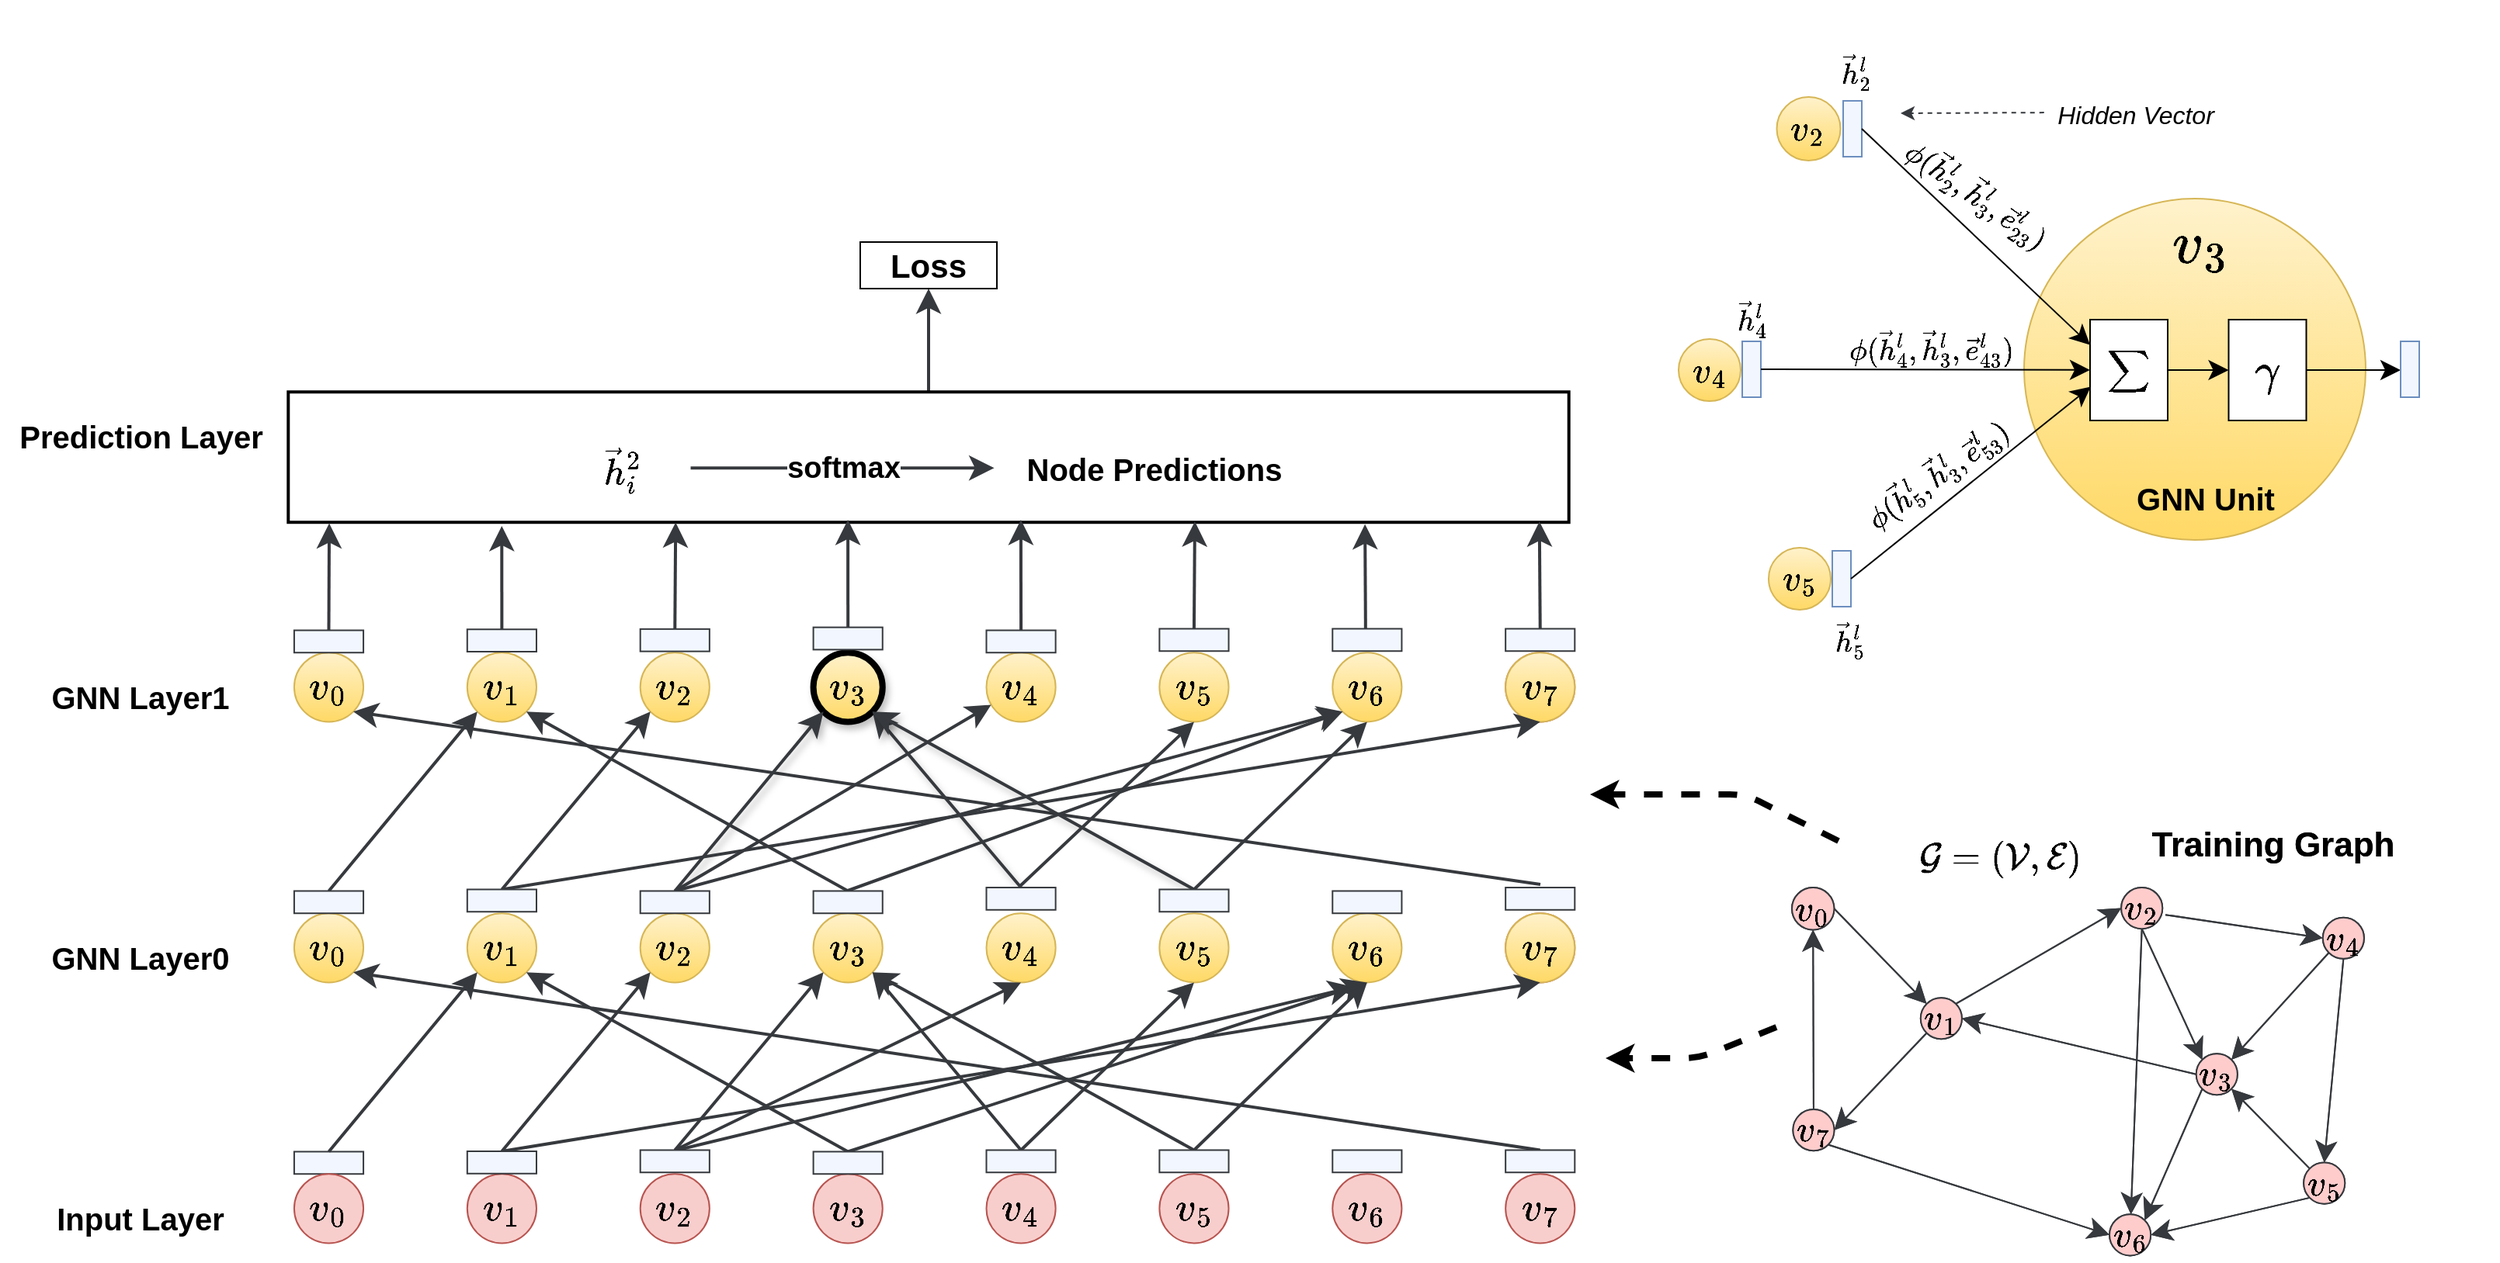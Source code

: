 <mxfile version="13.3.9" type="device"><diagram id="6mj_aZFtOJ_DxLgfEOOy" name="Page-1"><mxGraphModel dx="2735" dy="1004" grid="1" gridSize="10" guides="1" tooltips="1" connect="1" arrows="1" fold="1" page="1" pageScale="1" pageWidth="827" pageHeight="1169" math="1" shadow="0"><root><mxCell id="0"/><mxCell id="1" parent="0"/><mxCell id="UjArZtaCCF5QdZU17cbf-1" value="" style="group" vertex="1" connectable="0" parent="1"><mxGeometry x="-234" y="313" width="1608.97" height="777.62" as="geometry"/></mxCell><mxCell id="UjArZtaCCF5QdZU17cbf-2" style="edgeStyle=orthogonalEdgeStyle;rounded=1;orthogonalLoop=1;jettySize=auto;html=1;exitX=0.5;exitY=0;exitDx=0;exitDy=0;entryX=0.5;entryY=1;entryDx=0;entryDy=0;fontSize=16;strokeColor=#36393d;strokeWidth=2;fillColor=#ffcccc;endSize=10;" edge="1" parent="UjArZtaCCF5QdZU17cbf-1"><mxGeometry relative="1" as="geometry"><mxPoint x="598" y="221.62" as="sourcePoint"/><mxPoint x="598" y="151" as="targetPoint"/></mxGeometry></mxCell><mxCell id="UjArZtaCCF5QdZU17cbf-3" value="" style="rounded=0;whiteSpace=wrap;html=1;fillColor=#F2F7FF;strokeColor=#36393d;" vertex="1" parent="UjArZtaCCF5QdZU17cbf-1"><mxGeometry x="189.46" y="707.24" width="44.58" height="14.38" as="geometry"/></mxCell><mxCell id="UjArZtaCCF5QdZU17cbf-4" value="&lt;font style=&quot;font-size: 22px&quot;&gt;$$v_0$$&lt;/font&gt;" style="ellipse;whiteSpace=wrap;html=1;aspect=fixed;fillColor=#f8cecc;strokeColor=#b85450;fontSize=22;" vertex="1" parent="UjArZtaCCF5QdZU17cbf-1"><mxGeometry x="189.459" y="721.62" width="44.579" height="44.579" as="geometry"/></mxCell><mxCell id="UjArZtaCCF5QdZU17cbf-5" value="&lt;font style=&quot;font-size: 22px&quot;&gt;$$v_1$$&lt;/font&gt;" style="ellipse;whiteSpace=wrap;html=1;aspect=fixed;fillColor=#f8cecc;strokeColor=#b85450;fontSize=22;" vertex="1" parent="UjArZtaCCF5QdZU17cbf-1"><mxGeometry x="300.905" y="721.62" width="44.579" height="44.579" as="geometry"/></mxCell><mxCell id="UjArZtaCCF5QdZU17cbf-6" value="&lt;font style=&quot;font-size: 22px&quot;&gt;$$v_2$$&lt;/font&gt;" style="ellipse;whiteSpace=wrap;html=1;aspect=fixed;fillColor=#f8cecc;strokeColor=#b85450;fontSize=22;" vertex="1" parent="UjArZtaCCF5QdZU17cbf-1"><mxGeometry x="412.352" y="721.62" width="44.579" height="44.579" as="geometry"/></mxCell><mxCell id="UjArZtaCCF5QdZU17cbf-7" value="&lt;font style=&quot;font-size: 22px&quot;&gt;$$v_3$$&lt;/font&gt;" style="ellipse;whiteSpace=wrap;html=1;aspect=fixed;fillColor=#f8cecc;strokeColor=#b85450;fontSize=22;" vertex="1" parent="UjArZtaCCF5QdZU17cbf-1"><mxGeometry x="523.798" y="721.62" width="44.579" height="44.579" as="geometry"/></mxCell><mxCell id="UjArZtaCCF5QdZU17cbf-8" value="&lt;font style=&quot;font-size: 22px&quot;&gt;$$v_4$$&lt;/font&gt;" style="ellipse;whiteSpace=wrap;html=1;aspect=fixed;fillColor=#f8cecc;strokeColor=#b85450;fontSize=22;" vertex="1" parent="UjArZtaCCF5QdZU17cbf-1"><mxGeometry x="635.245" y="721.62" width="44.579" height="44.579" as="geometry"/></mxCell><mxCell id="UjArZtaCCF5QdZU17cbf-9" value="&lt;font style=&quot;font-size: 22px&quot;&gt;$$v_5$$&lt;/font&gt;" style="ellipse;whiteSpace=wrap;html=1;aspect=fixed;fillColor=#f8cecc;strokeColor=#b85450;fontSize=22;" vertex="1" parent="UjArZtaCCF5QdZU17cbf-1"><mxGeometry x="746.691" y="721.62" width="44.579" height="44.579" as="geometry"/></mxCell><mxCell id="UjArZtaCCF5QdZU17cbf-10" value="&lt;font style=&quot;font-size: 22px&quot;&gt;$$v_6$$&lt;/font&gt;" style="ellipse;whiteSpace=wrap;html=1;aspect=fixed;fillColor=#f8cecc;strokeColor=#b85450;fontSize=22;" vertex="1" parent="UjArZtaCCF5QdZU17cbf-1"><mxGeometry x="858.137" y="721.62" width="44.579" height="44.579" as="geometry"/></mxCell><mxCell id="UjArZtaCCF5QdZU17cbf-11" value="&lt;font style=&quot;font-size: 22px&quot;&gt;$$v_7$$&lt;/font&gt;" style="ellipse;whiteSpace=wrap;html=1;aspect=fixed;fillColor=#f8cecc;strokeColor=#b85450;fontSize=22;" vertex="1" parent="UjArZtaCCF5QdZU17cbf-1"><mxGeometry x="969.584" y="721.62" width="44.579" height="44.579" as="geometry"/></mxCell><mxCell id="UjArZtaCCF5QdZU17cbf-12" value="&lt;font style=&quot;font-size: 22px&quot;&gt;$$v_0$$&lt;/font&gt;" style="ellipse;whiteSpace=wrap;html=1;aspect=fixed;fillColor=#fff2cc;strokeColor=#d6b656;fontSize=12;gradientColor=#ffd966;" vertex="1" parent="UjArZtaCCF5QdZU17cbf-1"><mxGeometry x="189.459" y="553.62" width="44.579" height="44.579" as="geometry"/></mxCell><mxCell id="UjArZtaCCF5QdZU17cbf-13" style="edgeStyle=none;orthogonalLoop=1;jettySize=auto;html=1;entryX=1;entryY=1;entryDx=0;entryDy=0;endSize=10;strokeColor=#36393d;strokeWidth=2;fillColor=#ffcccc;fontSize=16;exitX=0.5;exitY=0;exitDx=0;exitDy=0;" edge="1" parent="UjArZtaCCF5QdZU17cbf-1" source="UjArZtaCCF5QdZU17cbf-124" target="UjArZtaCCF5QdZU17cbf-12"><mxGeometry relative="1" as="geometry"><mxPoint x="992" y="692" as="sourcePoint"/></mxGeometry></mxCell><mxCell id="UjArZtaCCF5QdZU17cbf-14" value="&lt;font style=&quot;font-size: 22px&quot;&gt;$$v_1$$&lt;/font&gt;" style="ellipse;whiteSpace=wrap;html=1;aspect=fixed;fillColor=#fff2cc;strokeColor=#d6b656;fontSize=12;gradientColor=#ffd966;" vertex="1" parent="UjArZtaCCF5QdZU17cbf-1"><mxGeometry x="300.905" y="553.62" width="44.579" height="44.579" as="geometry"/></mxCell><mxCell id="UjArZtaCCF5QdZU17cbf-15" style="edgeStyle=none;orthogonalLoop=1;jettySize=auto;html=1;entryX=0;entryY=1;entryDx=0;entryDy=0;endSize=10;strokeColor=#36393d;fillColor=#ffcccc;fontSize=16;strokeWidth=2;exitX=0.5;exitY=0;exitDx=0;exitDy=0;" edge="1" parent="UjArZtaCCF5QdZU17cbf-1" source="UjArZtaCCF5QdZU17cbf-3" target="UjArZtaCCF5QdZU17cbf-14"><mxGeometry relative="1" as="geometry"><mxPoint x="212" y="684" as="sourcePoint"/></mxGeometry></mxCell><mxCell id="UjArZtaCCF5QdZU17cbf-16" style="edgeStyle=none;orthogonalLoop=1;jettySize=auto;html=1;entryX=1;entryY=1;entryDx=0;entryDy=0;endSize=10;strokeColor=#36393d;strokeWidth=2;fillColor=#ffcccc;fontSize=16;exitX=0.5;exitY=0;exitDx=0;exitDy=0;" edge="1" parent="UjArZtaCCF5QdZU17cbf-1" source="UjArZtaCCF5QdZU17cbf-120" target="UjArZtaCCF5QdZU17cbf-14"><mxGeometry relative="1" as="geometry"><mxPoint x="546" y="703" as="sourcePoint"/></mxGeometry></mxCell><mxCell id="UjArZtaCCF5QdZU17cbf-17" value="&lt;font style=&quot;font-size: 22px&quot;&gt;$$v_2$$&lt;/font&gt;" style="ellipse;whiteSpace=wrap;html=1;aspect=fixed;fillColor=#fff2cc;strokeColor=#d6b656;fontSize=12;gradientColor=#ffd966;" vertex="1" parent="UjArZtaCCF5QdZU17cbf-1"><mxGeometry x="412.352" y="553.62" width="44.579" height="44.579" as="geometry"/></mxCell><mxCell id="UjArZtaCCF5QdZU17cbf-18" style="edgeStyle=none;orthogonalLoop=1;jettySize=auto;html=1;entryX=0;entryY=1;entryDx=0;entryDy=0;endSize=10;strokeColor=#36393d;strokeWidth=2;fillColor=#ffcccc;fontSize=16;exitX=0.5;exitY=0;exitDx=0;exitDy=0;" edge="1" parent="UjArZtaCCF5QdZU17cbf-1" source="UjArZtaCCF5QdZU17cbf-118" target="UjArZtaCCF5QdZU17cbf-17"><mxGeometry relative="1" as="geometry"><mxPoint x="302" y="687" as="sourcePoint"/></mxGeometry></mxCell><mxCell id="UjArZtaCCF5QdZU17cbf-19" value="&lt;font style=&quot;font-size: 22px&quot;&gt;$$v_3$$&lt;/font&gt;" style="ellipse;whiteSpace=wrap;html=1;aspect=fixed;fillColor=#fff2cc;strokeColor=#d6b656;fontSize=12;gradientColor=#ffd966;" vertex="1" parent="UjArZtaCCF5QdZU17cbf-1"><mxGeometry x="523.798" y="553.62" width="44.579" height="44.579" as="geometry"/></mxCell><mxCell id="UjArZtaCCF5QdZU17cbf-20" style="edgeStyle=none;orthogonalLoop=1;jettySize=auto;html=1;entryX=0;entryY=1;entryDx=0;entryDy=0;endSize=10;strokeColor=#36393d;strokeWidth=2;fillColor=#ffcccc;fontSize=16;exitX=0.5;exitY=0;exitDx=0;exitDy=0;" edge="1" parent="UjArZtaCCF5QdZU17cbf-1" source="UjArZtaCCF5QdZU17cbf-119" target="UjArZtaCCF5QdZU17cbf-19"><mxGeometry relative="1" as="geometry"><mxPoint x="411" y="708" as="sourcePoint"/></mxGeometry></mxCell><mxCell id="UjArZtaCCF5QdZU17cbf-21" style="edgeStyle=none;orthogonalLoop=1;jettySize=auto;html=1;entryX=1;entryY=1;entryDx=0;entryDy=0;endSize=10;strokeColor=#36393d;strokeWidth=2;fillColor=#ffcccc;fontSize=16;exitX=0.5;exitY=0;exitDx=0;exitDy=0;" edge="1" parent="UjArZtaCCF5QdZU17cbf-1" source="UjArZtaCCF5QdZU17cbf-121" target="UjArZtaCCF5QdZU17cbf-19"><mxGeometry relative="1" as="geometry"><mxPoint x="658" y="691" as="sourcePoint"/></mxGeometry></mxCell><mxCell id="UjArZtaCCF5QdZU17cbf-22" style="edgeStyle=none;orthogonalLoop=1;jettySize=auto;html=1;entryX=1;entryY=1;entryDx=0;entryDy=0;endSize=10;strokeColor=#36393d;strokeWidth=2;fillColor=#ffcccc;fontSize=16;exitX=0.5;exitY=0;exitDx=0;exitDy=0;" edge="1" parent="UjArZtaCCF5QdZU17cbf-1" source="UjArZtaCCF5QdZU17cbf-122" target="UjArZtaCCF5QdZU17cbf-19"><mxGeometry relative="1" as="geometry"><mxPoint x="761" y="700" as="sourcePoint"/></mxGeometry></mxCell><mxCell id="UjArZtaCCF5QdZU17cbf-23" value="&lt;font style=&quot;font-size: 22px&quot;&gt;$$v_4$$&lt;/font&gt;" style="ellipse;whiteSpace=wrap;html=1;aspect=fixed;fillColor=#fff2cc;strokeColor=#d6b656;fontSize=12;gradientColor=#ffd966;" vertex="1" parent="UjArZtaCCF5QdZU17cbf-1"><mxGeometry x="635.245" y="553.62" width="44.579" height="44.579" as="geometry"/></mxCell><mxCell id="UjArZtaCCF5QdZU17cbf-24" style="orthogonalLoop=1;jettySize=auto;html=1;entryX=0.5;entryY=1;entryDx=0;entryDy=0;endSize=10;strokeColor=#36393d;strokeWidth=2;fillColor=#ffcccc;fontSize=16;exitX=0.5;exitY=0;exitDx=0;exitDy=0;" edge="1" parent="UjArZtaCCF5QdZU17cbf-1" source="UjArZtaCCF5QdZU17cbf-119" target="UjArZtaCCF5QdZU17cbf-23"><mxGeometry relative="1" as="geometry"><mxPoint x="415" y="704" as="sourcePoint"/></mxGeometry></mxCell><mxCell id="UjArZtaCCF5QdZU17cbf-25" value="&lt;font style=&quot;font-size: 22px&quot;&gt;$$v_5$$&lt;/font&gt;" style="ellipse;whiteSpace=wrap;html=1;aspect=fixed;fillColor=#fff2cc;strokeColor=#d6b656;fontSize=12;gradientColor=#ffd966;" vertex="1" parent="UjArZtaCCF5QdZU17cbf-1"><mxGeometry x="746.691" y="553.62" width="44.579" height="44.579" as="geometry"/></mxCell><mxCell id="UjArZtaCCF5QdZU17cbf-26" style="edgeStyle=none;orthogonalLoop=1;jettySize=auto;html=1;entryX=0.5;entryY=1;entryDx=0;entryDy=0;endSize=10;strokeColor=#36393d;strokeWidth=2;fillColor=#ffcccc;fontSize=16;exitX=0.5;exitY=0;exitDx=0;exitDy=0;" edge="1" parent="UjArZtaCCF5QdZU17cbf-1" source="UjArZtaCCF5QdZU17cbf-121" target="UjArZtaCCF5QdZU17cbf-25"><mxGeometry relative="1" as="geometry"><mxPoint x="675" y="695" as="sourcePoint"/></mxGeometry></mxCell><mxCell id="UjArZtaCCF5QdZU17cbf-27" value="&lt;font style=&quot;font-size: 22px&quot;&gt;$$v_6$$&lt;/font&gt;" style="ellipse;whiteSpace=wrap;html=1;aspect=fixed;fillColor=#fff2cc;strokeColor=#d6b656;fontSize=12;gradientColor=#ffd966;" vertex="1" parent="UjArZtaCCF5QdZU17cbf-1"><mxGeometry x="858.137" y="553.62" width="44.579" height="44.579" as="geometry"/></mxCell><mxCell id="UjArZtaCCF5QdZU17cbf-28" style="edgeStyle=none;orthogonalLoop=1;jettySize=auto;html=1;entryX=0.304;entryY=1.064;entryDx=0;entryDy=0;entryPerimeter=0;endSize=10;strokeColor=#36393d;strokeWidth=2;fillColor=#ffcccc;fontSize=16;" edge="1" parent="UjArZtaCCF5QdZU17cbf-1" target="UjArZtaCCF5QdZU17cbf-27"><mxGeometry relative="1" as="geometry"><mxPoint x="437" y="706" as="sourcePoint"/></mxGeometry></mxCell><mxCell id="UjArZtaCCF5QdZU17cbf-29" style="edgeStyle=none;orthogonalLoop=1;jettySize=auto;html=1;entryX=0.5;entryY=1;entryDx=0;entryDy=0;endSize=10;strokeColor=#36393d;strokeWidth=2;fillColor=#ffcccc;fontSize=16;exitX=0.5;exitY=0;exitDx=0;exitDy=0;" edge="1" parent="UjArZtaCCF5QdZU17cbf-1" source="UjArZtaCCF5QdZU17cbf-120" target="UjArZtaCCF5QdZU17cbf-27"><mxGeometry relative="1" as="geometry"><mxPoint x="546" y="698" as="sourcePoint"/></mxGeometry></mxCell><mxCell id="UjArZtaCCF5QdZU17cbf-30" style="edgeStyle=none;orthogonalLoop=1;jettySize=auto;html=1;entryX=0.5;entryY=1;entryDx=0;entryDy=0;endSize=10;strokeColor=#36393d;strokeWidth=2;fillColor=#ffcccc;fontSize=16;exitX=0.5;exitY=0;exitDx=0;exitDy=0;" edge="1" parent="UjArZtaCCF5QdZU17cbf-1" source="UjArZtaCCF5QdZU17cbf-122" target="UjArZtaCCF5QdZU17cbf-27"><mxGeometry relative="1" as="geometry"><mxPoint x="769" y="702" as="sourcePoint"/></mxGeometry></mxCell><mxCell id="UjArZtaCCF5QdZU17cbf-31" value="&lt;font style=&quot;font-size: 22px&quot;&gt;$$v_7$$&lt;/font&gt;" style="ellipse;whiteSpace=wrap;html=1;aspect=fixed;fillColor=#f8cecc;strokeColor=#b85450;fontSize=22;" vertex="1" parent="UjArZtaCCF5QdZU17cbf-1"><mxGeometry x="969.584" y="553.62" width="44.579" height="44.579" as="geometry"/></mxCell><mxCell id="UjArZtaCCF5QdZU17cbf-32" value="&lt;font style=&quot;font-size: 22px&quot;&gt;$$v_7$$&lt;/font&gt;" style="ellipse;whiteSpace=wrap;html=1;aspect=fixed;fillColor=#fff2cc;strokeColor=#d6b656;fontSize=12;gradientColor=#ffd966;" vertex="1" parent="UjArZtaCCF5QdZU17cbf-1"><mxGeometry x="969.584" y="553.62" width="44.579" height="44.579" as="geometry"/></mxCell><mxCell id="UjArZtaCCF5QdZU17cbf-33" style="edgeStyle=none;orthogonalLoop=1;jettySize=auto;html=1;entryX=0.5;entryY=1;entryDx=0;entryDy=0;endSize=10;strokeColor=#36393d;strokeWidth=2;fillColor=#ffcccc;fontSize=16;exitX=0.5;exitY=0;exitDx=0;exitDy=0;" edge="1" parent="UjArZtaCCF5QdZU17cbf-1" source="UjArZtaCCF5QdZU17cbf-118" target="UjArZtaCCF5QdZU17cbf-32"><mxGeometry relative="1" as="geometry"><mxPoint x="323" y="709" as="sourcePoint"/></mxGeometry></mxCell><mxCell id="UjArZtaCCF5QdZU17cbf-34" value="&lt;font style=&quot;font-size: 22px&quot;&gt;$$v_0$$&lt;/font&gt;" style="ellipse;whiteSpace=wrap;html=1;aspect=fixed;fillColor=#fff2cc;strokeColor=#d6b656;fontSize=12;gradientColor=#ffd966;" vertex="1" parent="UjArZtaCCF5QdZU17cbf-1"><mxGeometry x="189.459" y="385.62" width="44.579" height="44.579" as="geometry"/></mxCell><mxCell id="UjArZtaCCF5QdZU17cbf-35" style="edgeStyle=none;orthogonalLoop=1;jettySize=auto;html=1;entryX=1;entryY=1;entryDx=0;entryDy=0;endSize=10;strokeColor=#36393d;strokeWidth=2;fillColor=#ffcccc;fontSize=16;" edge="1" parent="UjArZtaCCF5QdZU17cbf-1" target="UjArZtaCCF5QdZU17cbf-34"><mxGeometry relative="1" as="geometry"><mxPoint x="992" y="535" as="sourcePoint"/></mxGeometry></mxCell><mxCell id="UjArZtaCCF5QdZU17cbf-36" value="&lt;font style=&quot;font-size: 22px&quot;&gt;$$v_1$$&lt;/font&gt;" style="ellipse;whiteSpace=wrap;html=1;aspect=fixed;fillColor=#fff2cc;strokeColor=#d6b656;fontSize=12;gradientColor=#ffd966;" vertex="1" parent="UjArZtaCCF5QdZU17cbf-1"><mxGeometry x="300.905" y="385.62" width="44.579" height="44.579" as="geometry"/></mxCell><mxCell id="UjArZtaCCF5QdZU17cbf-37" style="edgeStyle=none;orthogonalLoop=1;jettySize=auto;html=1;entryX=0;entryY=1;entryDx=0;entryDy=0;endSize=10;strokeColor=#36393d;strokeWidth=2;fillColor=#ffcccc;fontSize=16;exitX=0.5;exitY=0;exitDx=0;exitDy=0;" edge="1" parent="UjArZtaCCF5QdZU17cbf-1" source="UjArZtaCCF5QdZU17cbf-161" target="UjArZtaCCF5QdZU17cbf-36"><mxGeometry relative="1" as="geometry"><mxPoint x="212" y="533" as="sourcePoint"/></mxGeometry></mxCell><mxCell id="UjArZtaCCF5QdZU17cbf-38" style="edgeStyle=none;orthogonalLoop=1;jettySize=auto;html=1;entryX=1;entryY=1;entryDx=0;entryDy=0;endSize=10;strokeColor=#36393d;strokeWidth=2;fillColor=#ffcccc;fontSize=16;exitX=0.5;exitY=0;exitDx=0;exitDy=0;" edge="1" parent="UjArZtaCCF5QdZU17cbf-1" source="UjArZtaCCF5QdZU17cbf-158" target="UjArZtaCCF5QdZU17cbf-36"><mxGeometry relative="1" as="geometry"><mxPoint x="558" y="537" as="sourcePoint"/></mxGeometry></mxCell><mxCell id="UjArZtaCCF5QdZU17cbf-39" value="&lt;font style=&quot;font-size: 22px&quot;&gt;$$v_2$$&lt;/font&gt;" style="ellipse;whiteSpace=wrap;html=1;aspect=fixed;fillColor=#fff2cc;strokeColor=#d6b656;fontSize=12;gradientColor=#ffd966;" vertex="1" parent="UjArZtaCCF5QdZU17cbf-1"><mxGeometry x="412.352" y="385.62" width="44.579" height="44.579" as="geometry"/></mxCell><mxCell id="UjArZtaCCF5QdZU17cbf-40" style="edgeStyle=none;orthogonalLoop=1;jettySize=auto;html=1;entryX=0;entryY=1;entryDx=0;entryDy=0;endSize=10;strokeColor=#36393d;strokeWidth=2;fillColor=#ffcccc;fontSize=16;exitX=0.5;exitY=0;exitDx=0;exitDy=0;" edge="1" parent="UjArZtaCCF5QdZU17cbf-1" source="UjArZtaCCF5QdZU17cbf-159" target="UjArZtaCCF5QdZU17cbf-39"><mxGeometry relative="1" as="geometry"><mxPoint x="323" y="514" as="sourcePoint"/></mxGeometry></mxCell><mxCell id="UjArZtaCCF5QdZU17cbf-41" value="&lt;font style=&quot;font-size: 22px&quot;&gt;$$v_3$$&lt;/font&gt;" style="ellipse;whiteSpace=wrap;html=1;aspect=fixed;fillColor=#fff2cc;strokeColor=#000000;fontSize=12;gradientColor=#ffd966;shadow=1;backgroundOutline=0;strokeWidth=4;perimeterSpacing=0;" vertex="1" parent="UjArZtaCCF5QdZU17cbf-1"><mxGeometry x="523.798" y="385.62" width="44.579" height="44.579" as="geometry"/></mxCell><mxCell id="UjArZtaCCF5QdZU17cbf-42" style="edgeStyle=none;orthogonalLoop=1;jettySize=auto;html=1;entryX=0;entryY=1;entryDx=0;entryDy=0;endSize=10;strokeColor=#36393d;strokeWidth=2;fillColor=#ffcccc;fontSize=16;shadow=1;exitX=0.5;exitY=0;exitDx=0;exitDy=0;" edge="1" parent="UjArZtaCCF5QdZU17cbf-1" source="UjArZtaCCF5QdZU17cbf-160" target="UjArZtaCCF5QdZU17cbf-41"><mxGeometry relative="1" as="geometry"><mxPoint x="420" y="529" as="sourcePoint"/></mxGeometry></mxCell><mxCell id="UjArZtaCCF5QdZU17cbf-43" style="edgeStyle=none;orthogonalLoop=1;jettySize=auto;html=1;entryX=1;entryY=1;entryDx=0;entryDy=0;endSize=10;strokeColor=#36393d;strokeWidth=2;fillColor=#ffcccc;fontSize=16;shadow=1;exitX=0.5;exitY=0;exitDx=0;exitDy=0;" edge="1" parent="UjArZtaCCF5QdZU17cbf-1" source="UjArZtaCCF5QdZU17cbf-157" target="UjArZtaCCF5QdZU17cbf-41"><mxGeometry relative="1" as="geometry"><mxPoint x="658" y="519" as="sourcePoint"/></mxGeometry></mxCell><mxCell id="UjArZtaCCF5QdZU17cbf-44" style="edgeStyle=none;orthogonalLoop=1;jettySize=auto;html=1;entryX=1;entryY=1;entryDx=0;entryDy=0;endSize=10;strokeColor=#36393d;strokeWidth=2;fillColor=#ffcccc;fontSize=16;shadow=1;exitX=0.5;exitY=0;exitDx=0;exitDy=0;" edge="1" parent="UjArZtaCCF5QdZU17cbf-1" source="UjArZtaCCF5QdZU17cbf-156" target="UjArZtaCCF5QdZU17cbf-41"><mxGeometry relative="1" as="geometry"><mxPoint x="769" y="513" as="sourcePoint"/></mxGeometry></mxCell><mxCell id="UjArZtaCCF5QdZU17cbf-45" value="&lt;font style=&quot;font-size: 22px&quot;&gt;$$v_4$$&lt;/font&gt;" style="ellipse;whiteSpace=wrap;html=1;aspect=fixed;fillColor=#fff2cc;strokeColor=#d6b656;fontSize=12;gradientColor=#ffd966;" vertex="1" parent="UjArZtaCCF5QdZU17cbf-1"><mxGeometry x="635.245" y="385.62" width="44.579" height="44.579" as="geometry"/></mxCell><mxCell id="UjArZtaCCF5QdZU17cbf-46" style="edgeStyle=none;orthogonalLoop=1;jettySize=auto;html=1;endSize=10;strokeColor=#36393d;strokeWidth=2;fillColor=#ffcccc;fontSize=16;exitX=0.5;exitY=0;exitDx=0;exitDy=0;" edge="1" parent="UjArZtaCCF5QdZU17cbf-1" source="UjArZtaCCF5QdZU17cbf-160" target="UjArZtaCCF5QdZU17cbf-45"><mxGeometry relative="1" as="geometry"><mxPoint x="418" y="516" as="sourcePoint"/></mxGeometry></mxCell><mxCell id="UjArZtaCCF5QdZU17cbf-47" value="&lt;font style=&quot;font-size: 22px&quot;&gt;$$v_5$$&lt;/font&gt;" style="ellipse;whiteSpace=wrap;html=1;aspect=fixed;fillColor=#fff2cc;strokeColor=#d6b656;fontSize=12;gradientColor=#ffd966;" vertex="1" parent="UjArZtaCCF5QdZU17cbf-1"><mxGeometry x="746.691" y="385.62" width="44.579" height="44.579" as="geometry"/></mxCell><mxCell id="UjArZtaCCF5QdZU17cbf-48" style="edgeStyle=none;orthogonalLoop=1;jettySize=auto;html=1;entryX=0.5;entryY=1;entryDx=0;entryDy=0;endSize=10;strokeColor=#36393d;strokeWidth=2;fillColor=#ffcccc;fontSize=16;" edge="1" parent="UjArZtaCCF5QdZU17cbf-1" target="UjArZtaCCF5QdZU17cbf-47"><mxGeometry relative="1" as="geometry"><mxPoint x="657" y="536" as="sourcePoint"/></mxGeometry></mxCell><mxCell id="UjArZtaCCF5QdZU17cbf-49" value="&lt;font style=&quot;font-size: 22px&quot;&gt;$$v_6$$&lt;/font&gt;" style="ellipse;whiteSpace=wrap;html=1;aspect=fixed;fillColor=#fff2cc;strokeColor=#d6b656;fontSize=12;gradientColor=#ffd966;" vertex="1" parent="UjArZtaCCF5QdZU17cbf-1"><mxGeometry x="858.137" y="385.62" width="44.579" height="44.579" as="geometry"/></mxCell><mxCell id="UjArZtaCCF5QdZU17cbf-50" style="edgeStyle=none;orthogonalLoop=1;jettySize=auto;html=1;entryX=0;entryY=1;entryDx=0;entryDy=0;endSize=10;strokeColor=#36393d;strokeWidth=2;fillColor=#ffcccc;fontSize=16;exitX=0.5;exitY=0;exitDx=0;exitDy=0;" edge="1" parent="UjArZtaCCF5QdZU17cbf-1" source="UjArZtaCCF5QdZU17cbf-160" target="UjArZtaCCF5QdZU17cbf-49"><mxGeometry relative="1" as="geometry"><mxPoint x="435" y="525" as="sourcePoint"/></mxGeometry></mxCell><mxCell id="UjArZtaCCF5QdZU17cbf-51" style="edgeStyle=none;orthogonalLoop=1;jettySize=auto;html=1;entryX=0;entryY=1;entryDx=0;entryDy=0;endSize=10;strokeColor=#36393d;strokeWidth=2;fillColor=#ffcccc;fontSize=16;" edge="1" parent="UjArZtaCCF5QdZU17cbf-1" target="UjArZtaCCF5QdZU17cbf-49"><mxGeometry relative="1" as="geometry"><mxPoint x="546" y="539" as="sourcePoint"/></mxGeometry></mxCell><mxCell id="UjArZtaCCF5QdZU17cbf-52" style="edgeStyle=none;orthogonalLoop=1;jettySize=auto;html=1;entryX=0.5;entryY=1;entryDx=0;entryDy=0;endSize=10;strokeColor=#36393d;strokeWidth=2;fillColor=#ffcccc;fontSize=16;exitX=0.5;exitY=0;exitDx=0;exitDy=0;" edge="1" parent="UjArZtaCCF5QdZU17cbf-1" source="UjArZtaCCF5QdZU17cbf-156" target="UjArZtaCCF5QdZU17cbf-49"><mxGeometry relative="1" as="geometry"><mxPoint x="784" y="515" as="sourcePoint"/></mxGeometry></mxCell><mxCell id="UjArZtaCCF5QdZU17cbf-53" value="&lt;font style=&quot;font-size: 22px&quot;&gt;$$v_7$$&lt;/font&gt;" style="ellipse;whiteSpace=wrap;html=1;aspect=fixed;fillColor=#f8cecc;strokeColor=#b85450;fontSize=22;" vertex="1" parent="UjArZtaCCF5QdZU17cbf-1"><mxGeometry x="969.584" y="385.62" width="44.579" height="44.579" as="geometry"/></mxCell><mxCell id="UjArZtaCCF5QdZU17cbf-54" value="&lt;font style=&quot;font-size: 22px&quot;&gt;$$v_7$$&lt;/font&gt;" style="ellipse;whiteSpace=wrap;html=1;aspect=fixed;fillColor=#fff2cc;strokeColor=#d6b656;fontSize=12;gradientColor=#ffd966;" vertex="1" parent="UjArZtaCCF5QdZU17cbf-1"><mxGeometry x="969.584" y="385.62" width="44.579" height="44.579" as="geometry"/></mxCell><mxCell id="UjArZtaCCF5QdZU17cbf-55" style="edgeStyle=none;orthogonalLoop=1;jettySize=auto;html=1;entryX=0.5;entryY=1;entryDx=0;entryDy=0;endSize=10;strokeColor=#36393d;strokeWidth=2;fillColor=#ffcccc;fontSize=16;exitX=0.5;exitY=0;exitDx=0;exitDy=0;" edge="1" parent="UjArZtaCCF5QdZU17cbf-1" source="UjArZtaCCF5QdZU17cbf-159" target="UjArZtaCCF5QdZU17cbf-54"><mxGeometry relative="1" as="geometry"><mxPoint x="353" y="531" as="sourcePoint"/></mxGeometry></mxCell><mxCell id="UjArZtaCCF5QdZU17cbf-56" value="&lt;font size=&quot;1&quot;&gt;&lt;b style=&quot;font-size: 20px&quot;&gt;GNN Layer0&lt;/b&gt;&lt;/font&gt;" style="text;html=1;strokeColor=none;fillColor=none;align=center;verticalAlign=middle;whiteSpace=wrap;rounded=0;" vertex="1" parent="UjArZtaCCF5QdZU17cbf-1"><mxGeometry x="22.289" y="553.62" width="137.079" height="56.0" as="geometry"/></mxCell><mxCell id="UjArZtaCCF5QdZU17cbf-57" value="&lt;font size=&quot;1&quot;&gt;&lt;b style=&quot;font-size: 20px&quot;&gt;Input Layer&lt;/b&gt;&lt;/font&gt;" style="text;html=1;strokeColor=none;fillColor=none;align=center;verticalAlign=middle;whiteSpace=wrap;rounded=0;" vertex="1" parent="UjArZtaCCF5QdZU17cbf-1"><mxGeometry x="22.289" y="721.62" width="137.079" height="56.0" as="geometry"/></mxCell><mxCell id="UjArZtaCCF5QdZU17cbf-58" value="&lt;font size=&quot;1&quot;&gt;&lt;b style=&quot;font-size: 20px&quot;&gt;GNN Layer1&lt;/b&gt;&lt;/font&gt;" style="text;html=1;strokeColor=none;fillColor=none;align=center;verticalAlign=middle;whiteSpace=wrap;rounded=0;" vertex="1" parent="UjArZtaCCF5QdZU17cbf-1"><mxGeometry x="22.289" y="385.62" width="137.079" height="56.0" as="geometry"/></mxCell><mxCell id="UjArZtaCCF5QdZU17cbf-59" value="" style="rounded=0;whiteSpace=wrap;html=1;labelBackgroundColor=none;strokeColor=#000000;strokeWidth=2;fillColor=#FFFFFF;gradientColor=none;fontSize=16;" vertex="1" parent="UjArZtaCCF5QdZU17cbf-1"><mxGeometry x="185.648" y="217.62" width="824.703" height="84.0" as="geometry"/></mxCell><mxCell id="UjArZtaCCF5QdZU17cbf-60" value="&lt;font size=&quot;1&quot;&gt;&lt;b style=&quot;font-size: 20px&quot;&gt;Prediction Layer&lt;/b&gt;&lt;/font&gt;" style="text;html=1;strokeColor=none;fillColor=none;align=center;verticalAlign=middle;whiteSpace=wrap;rounded=0;" vertex="1" parent="UjArZtaCCF5QdZU17cbf-1"><mxGeometry y="217.62" width="181.658" height="56.0" as="geometry"/></mxCell><mxCell id="UjArZtaCCF5QdZU17cbf-61" value="" style="group" vertex="1" connectable="0" parent="UjArZtaCCF5QdZU17cbf-1"><mxGeometry x="390.062" y="231.62" width="456.93" height="70" as="geometry"/></mxCell><mxCell id="UjArZtaCCF5QdZU17cbf-62" value="" style="group" vertex="1" connectable="0" parent="UjArZtaCCF5QdZU17cbf-61"><mxGeometry x="250.224" width="206.707" height="70" as="geometry"/></mxCell><mxCell id="UjArZtaCCF5QdZU17cbf-63" value="&lt;span style=&quot;font-size: 20px&quot;&gt;&lt;b&gt;Node Predictions&lt;/b&gt;&lt;/span&gt;" style="text;html=1;strokeColor=none;fillColor=none;align=center;verticalAlign=middle;whiteSpace=wrap;rounded=0;" vertex="1" parent="UjArZtaCCF5QdZU17cbf-62"><mxGeometry width="206.707" height="70" as="geometry"/></mxCell><mxCell id="UjArZtaCCF5QdZU17cbf-64" value="&lt;b&gt;&lt;font style=&quot;font-size: 20px&quot;&gt;$$\vec{h}_i^2$$&lt;/font&gt;&lt;/b&gt;" style="text;html=1;strokeColor=none;fillColor=none;align=center;verticalAlign=middle;whiteSpace=wrap;rounded=0;" vertex="1" parent="UjArZtaCCF5QdZU17cbf-1"><mxGeometry x="357.743" y="231.62" width="87.034" height="70" as="geometry"/></mxCell><mxCell id="UjArZtaCCF5QdZU17cbf-65" value="&lt;span style=&quot;color: rgb(0 , 0 , 0) ; font-family: &amp;#34;helvetica&amp;#34; ; font-size: 19px ; font-style: normal ; font-weight: 700 ; letter-spacing: normal ; text-align: center ; text-indent: 0px ; text-transform: none ; word-spacing: 0px ; background-color: rgb(255 , 255 , 255) ; float: none ; display: inline&quot;&gt;softmax&lt;/span&gt;" style="edgeStyle=none;rounded=1;orthogonalLoop=1;jettySize=auto;html=1;fontSize=16;strokeColor=#36393d;strokeWidth=2;fillColor=#ffcccc;endSize=10;" edge="1" parent="UjArZtaCCF5QdZU17cbf-1" source="UjArZtaCCF5QdZU17cbf-64" target="UjArZtaCCF5QdZU17cbf-63"><mxGeometry relative="1" as="geometry"><Array as="points"><mxPoint x="490.364" y="266.62"/></Array></mxGeometry></mxCell><mxCell id="UjArZtaCCF5QdZU17cbf-66" value="&lt;b&gt;&lt;font style=&quot;font-size: 21px&quot;&gt;Loss&lt;/font&gt;&lt;/b&gt;" style="rounded=0;whiteSpace=wrap;html=1;" vertex="1" parent="UjArZtaCCF5QdZU17cbf-1"><mxGeometry x="554.0" y="121" width="88" height="30" as="geometry"/></mxCell><mxCell id="UjArZtaCCF5QdZU17cbf-67" value="&lt;font style=&quot;font-size: 20px&quot;&gt;&lt;b&gt;$$\mathcal{G} = (\mathcal{V}, \mathcal{E})$$&lt;/b&gt;&lt;/font&gt;" style="text;html=1;strokeColor=none;fillColor=none;align=center;verticalAlign=middle;whiteSpace=wrap;rounded=0;labelBackgroundColor=none;fontSize=16;" vertex="1" parent="UjArZtaCCF5QdZU17cbf-1"><mxGeometry x="1218.669" y="499.23" width="138.577" height="37.791" as="geometry"/></mxCell><mxCell id="UjArZtaCCF5QdZU17cbf-68" value="&lt;font style=&quot;font-size: 22px&quot;&gt;&lt;b&gt;Training Graph&lt;/b&gt;&lt;/font&gt;" style="text;html=1;strokeColor=none;fillColor=none;align=center;verticalAlign=middle;whiteSpace=wrap;rounded=0;labelBackgroundColor=none;fontSize=16;" vertex="1" parent="UjArZtaCCF5QdZU17cbf-1"><mxGeometry x="1384" y="481.48" width="160" height="57.75" as="geometry"/></mxCell><mxCell id="UjArZtaCCF5QdZU17cbf-69" value="$$v_0$$" style="ellipse;whiteSpace=wrap;html=1;aspect=fixed;fillColor=#ffcccc;strokeColor=#36393d;fontStyle=1;fontSize=20;" vertex="1" parent="UjArZtaCCF5QdZU17cbf-1"><mxGeometry x="1154" y="537.021" width="27.204" height="27.204" as="geometry"/></mxCell><mxCell id="UjArZtaCCF5QdZU17cbf-70" value="$$v_1$$" style="ellipse;whiteSpace=wrap;html=1;aspect=fixed;fillColor=#ffcccc;strokeColor=#36393d;fontStyle=1;fontSize=20;" vertex="1" parent="UjArZtaCCF5QdZU17cbf-1"><mxGeometry x="1236.907" y="608.102" width="26.556" height="26.556" as="geometry"/></mxCell><mxCell id="UjArZtaCCF5QdZU17cbf-71" style="edgeStyle=none;rounded=1;orthogonalLoop=1;jettySize=auto;html=1;exitX=1;exitY=0.5;exitDx=0;exitDy=0;entryX=0;entryY=0;entryDx=0;entryDy=0;strokeColor=#36393d;fillColor=#ffcccc;fontStyle=1;fontSize=20;endSize=11;" edge="1" parent="UjArZtaCCF5QdZU17cbf-1" source="UjArZtaCCF5QdZU17cbf-69" target="UjArZtaCCF5QdZU17cbf-70"><mxGeometry relative="1" as="geometry"/></mxCell><mxCell id="UjArZtaCCF5QdZU17cbf-72" style="edgeStyle=none;rounded=1;orthogonalLoop=1;jettySize=auto;html=1;entryX=0;entryY=0.5;entryDx=0;entryDy=0;strokeColor=#36393d;fillColor=#ffcccc;fontStyle=1;fontSize=20;endSize=11;" edge="1" parent="UjArZtaCCF5QdZU17cbf-1" target="UjArZtaCCF5QdZU17cbf-75"><mxGeometry relative="1" as="geometry"><mxPoint x="1394.5" y="554.572" as="sourcePoint"/></mxGeometry></mxCell><mxCell id="UjArZtaCCF5QdZU17cbf-73" value="$$v_2$$" style="ellipse;whiteSpace=wrap;html=1;aspect=fixed;fillColor=#ffcccc;strokeColor=#36393d;fontStyle=1;fontSize=20;" vertex="1" parent="UjArZtaCCF5QdZU17cbf-1"><mxGeometry x="1366.065" y="537.021" width="26.556" height="26.556" as="geometry"/></mxCell><mxCell id="UjArZtaCCF5QdZU17cbf-74" style="edgeStyle=none;rounded=1;orthogonalLoop=1;jettySize=auto;html=1;exitX=1;exitY=0;exitDx=0;exitDy=0;entryX=0;entryY=0.5;entryDx=0;entryDy=0;strokeColor=#36393d;fillColor=#ffcccc;fontStyle=1;fontSize=20;endSize=11;" edge="1" parent="UjArZtaCCF5QdZU17cbf-1" source="UjArZtaCCF5QdZU17cbf-70" target="UjArZtaCCF5QdZU17cbf-73"><mxGeometry relative="1" as="geometry"/></mxCell><mxCell id="UjArZtaCCF5QdZU17cbf-75" value="$$v_4$$" style="ellipse;whiteSpace=wrap;html=1;aspect=fixed;fillColor=#ffcccc;strokeColor=#36393d;fontStyle=1;fontSize=20;" vertex="1" parent="UjArZtaCCF5QdZU17cbf-1"><mxGeometry x="1495.907" y="556.327" width="26.556" height="26.556" as="geometry"/></mxCell><mxCell id="UjArZtaCCF5QdZU17cbf-76" value="$$v_5$$" style="ellipse;whiteSpace=wrap;html=1;aspect=fixed;fillColor=#ffcccc;strokeColor=#36393d;fontStyle=1;fontSize=20;" vertex="1" parent="UjArZtaCCF5QdZU17cbf-1"><mxGeometry x="1483.574" y="714.284" width="26.556" height="26.556" as="geometry"/></mxCell><mxCell id="UjArZtaCCF5QdZU17cbf-77" style="edgeStyle=none;rounded=1;orthogonalLoop=1;jettySize=auto;html=1;exitX=0.5;exitY=1;exitDx=0;exitDy=0;entryX=0.5;entryY=0;entryDx=0;entryDy=0;strokeColor=#36393d;fillColor=#ffcccc;fontStyle=1;fontSize=20;endSize=11;" edge="1" parent="UjArZtaCCF5QdZU17cbf-1" source="UjArZtaCCF5QdZU17cbf-75" target="UjArZtaCCF5QdZU17cbf-76"><mxGeometry relative="1" as="geometry"/></mxCell><mxCell id="UjArZtaCCF5QdZU17cbf-78" value="$$v_3$$" style="ellipse;whiteSpace=wrap;html=1;aspect=fixed;fillColor=#ffcccc;strokeColor=#36393d;fontStyle=1;fontSize=20;" vertex="1" parent="UjArZtaCCF5QdZU17cbf-1"><mxGeometry x="1414.37" y="644.081" width="26.556" height="26.556" as="geometry"/></mxCell><mxCell id="UjArZtaCCF5QdZU17cbf-79" style="edgeStyle=none;rounded=1;orthogonalLoop=1;jettySize=auto;html=1;exitX=0;exitY=0.5;exitDx=0;exitDy=0;entryX=1;entryY=0.5;entryDx=0;entryDy=0;strokeColor=#36393d;fillColor=#ffcccc;fontStyle=1;fontSize=20;endSize=11;" edge="1" parent="UjArZtaCCF5QdZU17cbf-1" source="UjArZtaCCF5QdZU17cbf-78" target="UjArZtaCCF5QdZU17cbf-70"><mxGeometry relative="1" as="geometry"/></mxCell><mxCell id="UjArZtaCCF5QdZU17cbf-80" style="edgeStyle=none;rounded=1;orthogonalLoop=1;jettySize=auto;html=1;exitX=0.5;exitY=1;exitDx=0;exitDy=0;entryX=0;entryY=0;entryDx=0;entryDy=0;strokeColor=#36393d;fillColor=#ffcccc;fontStyle=1;fontSize=20;endSize=11;" edge="1" parent="UjArZtaCCF5QdZU17cbf-1" source="UjArZtaCCF5QdZU17cbf-73" target="UjArZtaCCF5QdZU17cbf-78"><mxGeometry relative="1" as="geometry"/></mxCell><mxCell id="UjArZtaCCF5QdZU17cbf-81" style="edgeStyle=none;rounded=1;orthogonalLoop=1;jettySize=auto;html=1;exitX=0;exitY=1;exitDx=0;exitDy=0;entryX=1;entryY=0;entryDx=0;entryDy=0;strokeColor=#36393d;fillColor=#ffcccc;fontStyle=1;fontSize=20;endSize=11;" edge="1" parent="UjArZtaCCF5QdZU17cbf-1" source="UjArZtaCCF5QdZU17cbf-75" target="UjArZtaCCF5QdZU17cbf-78"><mxGeometry relative="1" as="geometry"/></mxCell><mxCell id="UjArZtaCCF5QdZU17cbf-82" style="edgeStyle=none;rounded=1;orthogonalLoop=1;jettySize=auto;html=1;exitX=0;exitY=0;exitDx=0;exitDy=0;entryX=1;entryY=1;entryDx=0;entryDy=0;strokeColor=#36393d;fillColor=#ffcccc;fontStyle=1;fontSize=20;endSize=11;" edge="1" parent="UjArZtaCCF5QdZU17cbf-1" source="UjArZtaCCF5QdZU17cbf-76" target="UjArZtaCCF5QdZU17cbf-78"><mxGeometry relative="1" as="geometry"/></mxCell><mxCell id="UjArZtaCCF5QdZU17cbf-83" style="edgeStyle=none;rounded=1;orthogonalLoop=1;jettySize=auto;html=1;exitX=0;exitY=1;exitDx=0;exitDy=0;entryX=1;entryY=0;entryDx=0;entryDy=0;strokeColor=#36393d;fillColor=#ffcccc;fontStyle=1;fontSize=20;endSize=11;" edge="1" parent="UjArZtaCCF5QdZU17cbf-1" source="UjArZtaCCF5QdZU17cbf-78" target="UjArZtaCCF5QdZU17cbf-85"><mxGeometry relative="1" as="geometry"/></mxCell><mxCell id="UjArZtaCCF5QdZU17cbf-84" value="" style="edgeStyle=none;orthogonalLoop=1;jettySize=auto;html=1;endSize=11;strokeColor=#36393d;fillColor=#ffcccc;fontSize=20;exitX=0.5;exitY=1;exitDx=0;exitDy=0;fontStyle=1;" edge="1" parent="UjArZtaCCF5QdZU17cbf-1" source="UjArZtaCCF5QdZU17cbf-73" target="UjArZtaCCF5QdZU17cbf-85"><mxGeometry relative="1" as="geometry"><mxPoint x="1371.806" y="667.631" as="sourcePoint"/></mxGeometry></mxCell><mxCell id="UjArZtaCCF5QdZU17cbf-85" value="$$v_6$$" style="ellipse;whiteSpace=wrap;html=1;aspect=fixed;fillColor=#ffcccc;strokeColor=#36393d;fontStyle=1;fontSize=20;" vertex="1" parent="UjArZtaCCF5QdZU17cbf-1"><mxGeometry x="1358.528" y="747.631" width="26.556" height="26.556" as="geometry"/></mxCell><mxCell id="UjArZtaCCF5QdZU17cbf-86" style="edgeStyle=none;rounded=1;orthogonalLoop=1;jettySize=auto;html=1;exitX=0;exitY=1;exitDx=0;exitDy=0;entryX=1;entryY=0.5;entryDx=0;entryDy=0;strokeColor=#36393d;fillColor=#ffcccc;fontStyle=1;fontSize=20;endSize=11;" edge="1" parent="UjArZtaCCF5QdZU17cbf-1" source="UjArZtaCCF5QdZU17cbf-76" target="UjArZtaCCF5QdZU17cbf-85"><mxGeometry relative="1" as="geometry"/></mxCell><mxCell id="UjArZtaCCF5QdZU17cbf-87" style="edgeStyle=none;rounded=1;orthogonalLoop=1;jettySize=auto;html=1;exitX=0.5;exitY=0;exitDx=0;exitDy=0;entryX=0.5;entryY=1;entryDx=0;entryDy=0;strokeColor=#36393d;fillColor=#ffcccc;fontStyle=1;fontSize=20;endSize=11;" edge="1" parent="UjArZtaCCF5QdZU17cbf-1" source="UjArZtaCCF5QdZU17cbf-89" target="UjArZtaCCF5QdZU17cbf-69"><mxGeometry relative="1" as="geometry"/></mxCell><mxCell id="UjArZtaCCF5QdZU17cbf-88" style="edgeStyle=none;rounded=1;orthogonalLoop=1;jettySize=auto;html=1;exitX=1;exitY=1;exitDx=0;exitDy=0;entryX=0;entryY=0.5;entryDx=0;entryDy=0;strokeColor=#36393d;fillColor=#ffcccc;fontStyle=1;fontSize=20;endSize=11;" edge="1" parent="UjArZtaCCF5QdZU17cbf-1" source="UjArZtaCCF5QdZU17cbf-89" target="UjArZtaCCF5QdZU17cbf-85"><mxGeometry relative="1" as="geometry"/></mxCell><mxCell id="UjArZtaCCF5QdZU17cbf-89" value="$$v_7$$" style="ellipse;whiteSpace=wrap;html=1;aspect=fixed;fillColor=#ffcccc;strokeColor=#36393d;fontStyle=1;fontSize=20;" vertex="1" parent="UjArZtaCCF5QdZU17cbf-1"><mxGeometry x="1154.685" y="680.06" width="26.556" height="26.556" as="geometry"/></mxCell><mxCell id="UjArZtaCCF5QdZU17cbf-90" style="edgeStyle=none;rounded=1;orthogonalLoop=1;jettySize=auto;html=1;entryX=1;entryY=0.5;entryDx=0;entryDy=0;strokeColor=#36393d;fillColor=#ffcccc;fontStyle=1;fontSize=20;endSize=11;exitX=0;exitY=1;exitDx=0;exitDy=0;" edge="1" parent="UjArZtaCCF5QdZU17cbf-1" source="UjArZtaCCF5QdZU17cbf-70" target="UjArZtaCCF5QdZU17cbf-89"><mxGeometry relative="1" as="geometry"><mxPoint x="1255.623" y="622.052" as="sourcePoint"/></mxGeometry></mxCell><mxCell id="UjArZtaCCF5QdZU17cbf-91" value="" style="group" vertex="1" connectable="0" parent="UjArZtaCCF5QdZU17cbf-1"><mxGeometry x="1154" y="499.23" width="454.97" height="277.13" as="geometry"/></mxCell><mxCell id="UjArZtaCCF5QdZU17cbf-92" value="&lt;font style=&quot;font-size: 20px&quot;&gt;&lt;b&gt;$$\mathcal{G} = (\mathcal{V}, \mathcal{E})$$&lt;/b&gt;&lt;/font&gt;" style="text;html=1;strokeColor=none;fillColor=none;align=center;verticalAlign=middle;whiteSpace=wrap;rounded=0;labelBackgroundColor=none;fontSize=16;" vertex="1" parent="UjArZtaCCF5QdZU17cbf-91"><mxGeometry x="64.669" width="138.577" height="37.791" as="geometry"/></mxCell><mxCell id="UjArZtaCCF5QdZU17cbf-93" value="&lt;font style=&quot;font-size: 22px&quot;&gt;&lt;b&gt;Training Graph&lt;/b&gt;&lt;/font&gt;" style="text;html=1;strokeColor=none;fillColor=none;align=center;verticalAlign=middle;whiteSpace=wrap;rounded=0;labelBackgroundColor=none;fontSize=16;" vertex="1" parent="UjArZtaCCF5QdZU17cbf-91"><mxGeometry x="230" y="-17.75" width="160" height="57.75" as="geometry"/></mxCell><mxCell id="UjArZtaCCF5QdZU17cbf-94" value="$$v_0$$" style="ellipse;whiteSpace=wrap;html=1;aspect=fixed;fillColor=#ffcccc;strokeColor=#36393d;fontStyle=1;fontSize=20;" vertex="1" parent="UjArZtaCCF5QdZU17cbf-91"><mxGeometry y="37.791" width="27.204" height="27.204" as="geometry"/></mxCell><mxCell id="UjArZtaCCF5QdZU17cbf-95" value="$$v_1$$" style="ellipse;whiteSpace=wrap;html=1;aspect=fixed;fillColor=#ffcccc;strokeColor=#36393d;fontStyle=1;fontSize=20;" vertex="1" parent="UjArZtaCCF5QdZU17cbf-91"><mxGeometry x="82.907" y="108.872" width="26.556" height="26.556" as="geometry"/></mxCell><mxCell id="UjArZtaCCF5QdZU17cbf-96" style="edgeStyle=none;rounded=1;orthogonalLoop=1;jettySize=auto;html=1;exitX=1;exitY=0.5;exitDx=0;exitDy=0;entryX=0;entryY=0;entryDx=0;entryDy=0;strokeColor=#36393d;fillColor=#ffcccc;fontStyle=1;fontSize=20;endSize=11;" edge="1" parent="UjArZtaCCF5QdZU17cbf-91" source="UjArZtaCCF5QdZU17cbf-94" target="UjArZtaCCF5QdZU17cbf-95"><mxGeometry relative="1" as="geometry"/></mxCell><mxCell id="UjArZtaCCF5QdZU17cbf-97" style="edgeStyle=none;rounded=1;orthogonalLoop=1;jettySize=auto;html=1;entryX=0;entryY=0.5;entryDx=0;entryDy=0;strokeColor=#36393d;fillColor=#ffcccc;fontStyle=1;fontSize=20;endSize=11;" edge="1" parent="UjArZtaCCF5QdZU17cbf-91" target="UjArZtaCCF5QdZU17cbf-100"><mxGeometry relative="1" as="geometry"><mxPoint x="240.5" y="55.342" as="sourcePoint"/></mxGeometry></mxCell><mxCell id="UjArZtaCCF5QdZU17cbf-98" value="$$v_2$$" style="ellipse;whiteSpace=wrap;html=1;aspect=fixed;fillColor=#ffcccc;strokeColor=#36393d;fontStyle=1;fontSize=20;" vertex="1" parent="UjArZtaCCF5QdZU17cbf-91"><mxGeometry x="212.065" y="37.791" width="26.556" height="26.556" as="geometry"/></mxCell><mxCell id="UjArZtaCCF5QdZU17cbf-99" style="edgeStyle=none;rounded=1;orthogonalLoop=1;jettySize=auto;html=1;exitX=1;exitY=0;exitDx=0;exitDy=0;entryX=0;entryY=0.5;entryDx=0;entryDy=0;strokeColor=#36393d;fillColor=#ffcccc;fontStyle=1;fontSize=20;endSize=11;" edge="1" parent="UjArZtaCCF5QdZU17cbf-91" source="UjArZtaCCF5QdZU17cbf-95" target="UjArZtaCCF5QdZU17cbf-98"><mxGeometry relative="1" as="geometry"/></mxCell><mxCell id="UjArZtaCCF5QdZU17cbf-100" value="$$v_4$$" style="ellipse;whiteSpace=wrap;html=1;aspect=fixed;fillColor=#ffcccc;strokeColor=#36393d;fontStyle=1;fontSize=20;" vertex="1" parent="UjArZtaCCF5QdZU17cbf-91"><mxGeometry x="341.907" y="57.097" width="26.556" height="26.556" as="geometry"/></mxCell><mxCell id="UjArZtaCCF5QdZU17cbf-101" value="$$v_5$$" style="ellipse;whiteSpace=wrap;html=1;aspect=fixed;fillColor=#ffcccc;strokeColor=#36393d;fontStyle=1;fontSize=20;" vertex="1" parent="UjArZtaCCF5QdZU17cbf-91"><mxGeometry x="329.574" y="215.054" width="26.556" height="26.556" as="geometry"/></mxCell><mxCell id="UjArZtaCCF5QdZU17cbf-102" style="edgeStyle=none;rounded=1;orthogonalLoop=1;jettySize=auto;html=1;exitX=0.5;exitY=1;exitDx=0;exitDy=0;entryX=0.5;entryY=0;entryDx=0;entryDy=0;strokeColor=#36393d;fillColor=#ffcccc;fontStyle=1;fontSize=20;endSize=11;" edge="1" parent="UjArZtaCCF5QdZU17cbf-91" source="UjArZtaCCF5QdZU17cbf-100" target="UjArZtaCCF5QdZU17cbf-101"><mxGeometry relative="1" as="geometry"/></mxCell><mxCell id="UjArZtaCCF5QdZU17cbf-103" value="$$v_3$$" style="ellipse;whiteSpace=wrap;html=1;aspect=fixed;fillColor=#ffcccc;strokeColor=#36393d;fontStyle=1;fontSize=20;" vertex="1" parent="UjArZtaCCF5QdZU17cbf-91"><mxGeometry x="260.37" y="144.851" width="26.556" height="26.556" as="geometry"/></mxCell><mxCell id="UjArZtaCCF5QdZU17cbf-104" style="edgeStyle=none;rounded=1;orthogonalLoop=1;jettySize=auto;html=1;exitX=0;exitY=0.5;exitDx=0;exitDy=0;entryX=1;entryY=0.5;entryDx=0;entryDy=0;strokeColor=#36393d;fillColor=#ffcccc;fontStyle=1;fontSize=20;endSize=11;" edge="1" parent="UjArZtaCCF5QdZU17cbf-91" source="UjArZtaCCF5QdZU17cbf-103" target="UjArZtaCCF5QdZU17cbf-95"><mxGeometry relative="1" as="geometry"/></mxCell><mxCell id="UjArZtaCCF5QdZU17cbf-105" style="edgeStyle=none;rounded=1;orthogonalLoop=1;jettySize=auto;html=1;exitX=0.5;exitY=1;exitDx=0;exitDy=0;entryX=0;entryY=0;entryDx=0;entryDy=0;strokeColor=#36393d;fillColor=#ffcccc;fontStyle=1;fontSize=20;endSize=11;" edge="1" parent="UjArZtaCCF5QdZU17cbf-91" source="UjArZtaCCF5QdZU17cbf-98" target="UjArZtaCCF5QdZU17cbf-103"><mxGeometry relative="1" as="geometry"/></mxCell><mxCell id="UjArZtaCCF5QdZU17cbf-106" style="edgeStyle=none;rounded=1;orthogonalLoop=1;jettySize=auto;html=1;exitX=0;exitY=1;exitDx=0;exitDy=0;entryX=1;entryY=0;entryDx=0;entryDy=0;strokeColor=#36393d;fillColor=#ffcccc;fontStyle=1;fontSize=20;endSize=11;" edge="1" parent="UjArZtaCCF5QdZU17cbf-91" source="UjArZtaCCF5QdZU17cbf-100" target="UjArZtaCCF5QdZU17cbf-103"><mxGeometry relative="1" as="geometry"/></mxCell><mxCell id="UjArZtaCCF5QdZU17cbf-107" style="edgeStyle=none;rounded=1;orthogonalLoop=1;jettySize=auto;html=1;exitX=0;exitY=0;exitDx=0;exitDy=0;entryX=1;entryY=1;entryDx=0;entryDy=0;strokeColor=#36393d;fillColor=#ffcccc;fontStyle=1;fontSize=20;endSize=11;" edge="1" parent="UjArZtaCCF5QdZU17cbf-91" source="UjArZtaCCF5QdZU17cbf-101" target="UjArZtaCCF5QdZU17cbf-103"><mxGeometry relative="1" as="geometry"/></mxCell><mxCell id="UjArZtaCCF5QdZU17cbf-108" style="edgeStyle=none;rounded=1;orthogonalLoop=1;jettySize=auto;html=1;exitX=0;exitY=1;exitDx=0;exitDy=0;entryX=1;entryY=0;entryDx=0;entryDy=0;strokeColor=#36393d;fillColor=#ffcccc;fontStyle=1;fontSize=20;endSize=11;" edge="1" parent="UjArZtaCCF5QdZU17cbf-91" source="UjArZtaCCF5QdZU17cbf-103" target="UjArZtaCCF5QdZU17cbf-110"><mxGeometry relative="1" as="geometry"/></mxCell><mxCell id="UjArZtaCCF5QdZU17cbf-109" value="" style="edgeStyle=none;orthogonalLoop=1;jettySize=auto;html=1;endSize=11;strokeColor=#36393d;fillColor=#ffcccc;fontSize=20;exitX=0.5;exitY=1;exitDx=0;exitDy=0;fontStyle=1;" edge="1" parent="UjArZtaCCF5QdZU17cbf-91" source="UjArZtaCCF5QdZU17cbf-98" target="UjArZtaCCF5QdZU17cbf-110"><mxGeometry relative="1" as="geometry"><mxPoint x="217.806" y="168.401" as="sourcePoint"/></mxGeometry></mxCell><mxCell id="UjArZtaCCF5QdZU17cbf-110" value="$$v_6$$" style="ellipse;whiteSpace=wrap;html=1;aspect=fixed;fillColor=#ffcccc;strokeColor=#36393d;fontStyle=1;fontSize=20;" vertex="1" parent="UjArZtaCCF5QdZU17cbf-91"><mxGeometry x="204.528" y="248.401" width="26.556" height="26.556" as="geometry"/></mxCell><mxCell id="UjArZtaCCF5QdZU17cbf-111" style="edgeStyle=none;rounded=1;orthogonalLoop=1;jettySize=auto;html=1;exitX=0;exitY=1;exitDx=0;exitDy=0;entryX=1;entryY=0.5;entryDx=0;entryDy=0;strokeColor=#36393d;fillColor=#ffcccc;fontStyle=1;fontSize=20;endSize=11;" edge="1" parent="UjArZtaCCF5QdZU17cbf-91" source="UjArZtaCCF5QdZU17cbf-101" target="UjArZtaCCF5QdZU17cbf-110"><mxGeometry relative="1" as="geometry"/></mxCell><mxCell id="UjArZtaCCF5QdZU17cbf-112" style="edgeStyle=none;rounded=1;orthogonalLoop=1;jettySize=auto;html=1;exitX=0.5;exitY=0;exitDx=0;exitDy=0;entryX=0.5;entryY=1;entryDx=0;entryDy=0;strokeColor=#36393d;fillColor=#ffcccc;fontStyle=1;fontSize=20;endSize=11;" edge="1" parent="UjArZtaCCF5QdZU17cbf-91" source="UjArZtaCCF5QdZU17cbf-114" target="UjArZtaCCF5QdZU17cbf-94"><mxGeometry relative="1" as="geometry"/></mxCell><mxCell id="UjArZtaCCF5QdZU17cbf-113" style="edgeStyle=none;rounded=1;orthogonalLoop=1;jettySize=auto;html=1;exitX=1;exitY=1;exitDx=0;exitDy=0;entryX=0;entryY=0.5;entryDx=0;entryDy=0;strokeColor=#36393d;fillColor=#ffcccc;fontStyle=1;fontSize=20;endSize=11;" edge="1" parent="UjArZtaCCF5QdZU17cbf-91" source="UjArZtaCCF5QdZU17cbf-114" target="UjArZtaCCF5QdZU17cbf-110"><mxGeometry relative="1" as="geometry"/></mxCell><mxCell id="UjArZtaCCF5QdZU17cbf-114" value="$$v_7$$" style="ellipse;whiteSpace=wrap;html=1;aspect=fixed;fillColor=#ffcccc;strokeColor=#36393d;fontStyle=1;fontSize=20;" vertex="1" parent="UjArZtaCCF5QdZU17cbf-91"><mxGeometry x="0.685" y="180.83" width="26.556" height="26.556" as="geometry"/></mxCell><mxCell id="UjArZtaCCF5QdZU17cbf-115" style="edgeStyle=none;rounded=1;orthogonalLoop=1;jettySize=auto;html=1;entryX=1;entryY=0.5;entryDx=0;entryDy=0;strokeColor=#36393d;fillColor=#ffcccc;fontStyle=1;fontSize=20;endSize=11;exitX=0;exitY=1;exitDx=0;exitDy=0;" edge="1" parent="UjArZtaCCF5QdZU17cbf-91" source="UjArZtaCCF5QdZU17cbf-95" target="UjArZtaCCF5QdZU17cbf-114"><mxGeometry relative="1" as="geometry"><mxPoint x="101.623" y="122.822" as="sourcePoint"/></mxGeometry></mxCell><mxCell id="UjArZtaCCF5QdZU17cbf-116" value="" style="endArrow=classic;dashed=1;html=1;strokeWidth=4;endFill=1;" edge="1" parent="UjArZtaCCF5QdZU17cbf-1"><mxGeometry width="50" height="50" relative="1" as="geometry"><mxPoint x="1184" y="507" as="sourcePoint"/><mxPoint x="1024" y="477" as="targetPoint"/><Array as="points"><mxPoint x="1124" y="477"/></Array></mxGeometry></mxCell><mxCell id="UjArZtaCCF5QdZU17cbf-117" value="" style="endArrow=classic;dashed=1;html=1;strokeWidth=4;endFill=1;" edge="1" parent="UjArZtaCCF5QdZU17cbf-1"><mxGeometry width="50" height="50" relative="1" as="geometry"><mxPoint x="1144" y="627" as="sourcePoint"/><mxPoint x="1034" y="647" as="targetPoint"/><Array as="points"><mxPoint x="1094" y="647"/></Array></mxGeometry></mxCell><mxCell id="UjArZtaCCF5QdZU17cbf-118" value="" style="rounded=0;whiteSpace=wrap;html=1;fillColor=#F2F7FF;strokeColor=#36393d;" vertex="1" parent="UjArZtaCCF5QdZU17cbf-1"><mxGeometry x="300.91" y="707.0" width="44.58" height="14.38" as="geometry"/></mxCell><mxCell id="UjArZtaCCF5QdZU17cbf-119" value="" style="rounded=0;whiteSpace=wrap;html=1;fillColor=#F2F7FF;strokeColor=#36393d;" vertex="1" parent="UjArZtaCCF5QdZU17cbf-1"><mxGeometry x="412.35" y="706.24" width="44.58" height="14.38" as="geometry"/></mxCell><mxCell id="UjArZtaCCF5QdZU17cbf-120" value="" style="rounded=0;whiteSpace=wrap;html=1;fillColor=#F2F7FF;strokeColor=#36393d;" vertex="1" parent="UjArZtaCCF5QdZU17cbf-1"><mxGeometry x="523.8" y="707.24" width="44.58" height="14.38" as="geometry"/></mxCell><mxCell id="UjArZtaCCF5QdZU17cbf-121" value="" style="rounded=0;whiteSpace=wrap;html=1;fillColor=#F2F7FF;strokeColor=#36393d;" vertex="1" parent="UjArZtaCCF5QdZU17cbf-1"><mxGeometry x="635.24" y="706.24" width="44.58" height="14.38" as="geometry"/></mxCell><mxCell id="UjArZtaCCF5QdZU17cbf-122" value="" style="rounded=0;whiteSpace=wrap;html=1;fillColor=#F2F7FF;strokeColor=#36393d;" vertex="1" parent="UjArZtaCCF5QdZU17cbf-1"><mxGeometry x="746.69" y="706.24" width="44.58" height="14.38" as="geometry"/></mxCell><mxCell id="UjArZtaCCF5QdZU17cbf-123" value="" style="rounded=0;whiteSpace=wrap;html=1;fillColor=#F2F7FF;strokeColor=#36393d;" vertex="1" parent="UjArZtaCCF5QdZU17cbf-1"><mxGeometry x="858.14" y="706.24" width="44.58" height="14.38" as="geometry"/></mxCell><mxCell id="UjArZtaCCF5QdZU17cbf-124" value="" style="rounded=0;whiteSpace=wrap;html=1;fillColor=#F2F7FF;strokeColor=#36393d;" vertex="1" parent="UjArZtaCCF5QdZU17cbf-1"><mxGeometry x="969.58" y="706.24" width="44.58" height="14.38" as="geometry"/></mxCell><mxCell id="UjArZtaCCF5QdZU17cbf-125" value="" style="rounded=0;whiteSpace=wrap;html=1;fillColor=#F2F7FF;strokeColor=#36393d;" vertex="1" parent="UjArZtaCCF5QdZU17cbf-1"><mxGeometry x="969.58" y="537.02" width="44.58" height="14.38" as="geometry"/></mxCell><mxCell id="UjArZtaCCF5QdZU17cbf-126" style="edgeStyle=none;rounded=0;orthogonalLoop=1;jettySize=auto;html=1;exitX=1;exitY=0.5;exitDx=0;exitDy=0;entryX=0;entryY=0.5;entryDx=0;entryDy=0;" edge="1" parent="UjArZtaCCF5QdZU17cbf-1" source="UjArZtaCCF5QdZU17cbf-127"><mxGeometry relative="1" as="geometry"><mxPoint x="1361.25" y="173.0" as="targetPoint"/></mxGeometry></mxCell><mxCell id="UjArZtaCCF5QdZU17cbf-127" value="" style="ellipse;whiteSpace=wrap;html=1;aspect=fixed;gradientColor=#ffd966;fillColor=#fff2cc;strokeColor=#d6b656;" vertex="1" parent="UjArZtaCCF5QdZU17cbf-1"><mxGeometry x="1303.5" y="93" width="220" height="220" as="geometry"/></mxCell><mxCell id="UjArZtaCCF5QdZU17cbf-128" value="&lt;font style=&quot;font-size: 20px&quot;&gt;$$v_4$$&lt;/font&gt;" style="ellipse;whiteSpace=wrap;html=1;aspect=fixed;gradientColor=#ffd966;fillColor=#fff2cc;strokeColor=#d6b656;fontSize=20;fontStyle=1;" vertex="1" parent="UjArZtaCCF5QdZU17cbf-1"><mxGeometry x="1081" y="183.5" width="40" height="40" as="geometry"/></mxCell><mxCell id="UjArZtaCCF5QdZU17cbf-129" value="&lt;font style=&quot;font-size: 20px&quot;&gt;&lt;b&gt;$$v_5$$&lt;/b&gt;&lt;/font&gt;" style="ellipse;whiteSpace=wrap;html=1;aspect=fixed;gradientColor=#ffd966;fillColor=#fff2cc;strokeColor=#d6b656;" vertex="1" parent="UjArZtaCCF5QdZU17cbf-1"><mxGeometry x="1139" y="318" width="40" height="40" as="geometry"/></mxCell><mxCell id="UjArZtaCCF5QdZU17cbf-130" value="&lt;b&gt;&lt;font style=&quot;font-size: 20px&quot;&gt;GNN Unit&lt;/font&gt;&lt;/b&gt;" style="text;html=1;strokeColor=none;fillColor=none;align=center;verticalAlign=middle;whiteSpace=wrap;rounded=0;" vertex="1" parent="UjArZtaCCF5QdZU17cbf-1"><mxGeometry x="1370" y="276" width="100.5" height="20" as="geometry"/></mxCell><mxCell id="UjArZtaCCF5QdZU17cbf-131" value="&lt;font size=&quot;1&quot;&gt;&lt;b style=&quot;font-size: 33px&quot;&gt;$$v_3$$&lt;/b&gt;&lt;/font&gt;" style="text;html=1;strokeColor=none;fillColor=none;align=center;verticalAlign=middle;whiteSpace=wrap;rounded=0;" vertex="1" parent="UjArZtaCCF5QdZU17cbf-1"><mxGeometry x="1396" y="113" width="42.5" height="20" as="geometry"/></mxCell><mxCell id="UjArZtaCCF5QdZU17cbf-132" value="$$\sum$$" style="rounded=0;whiteSpace=wrap;html=1;fontSize=16;" vertex="1" parent="UjArZtaCCF5QdZU17cbf-1"><mxGeometry x="1346" y="171" width="50" height="65" as="geometry"/></mxCell><mxCell id="UjArZtaCCF5QdZU17cbf-133" style="edgeStyle=none;rounded=1;orthogonalLoop=1;jettySize=auto;html=1;exitX=1;exitY=0.5;exitDx=0;exitDy=0;entryX=0;entryY=0.5;entryDx=0;entryDy=0;strokeColor=#000000;endSize=10;" edge="1" parent="UjArZtaCCF5QdZU17cbf-1" source="UjArZtaCCF5QdZU17cbf-134"><mxGeometry relative="1" as="geometry"><mxPoint x="1546" y="203.5" as="targetPoint"/></mxGeometry></mxCell><mxCell id="UjArZtaCCF5QdZU17cbf-134" value="$$\gamma$$" style="rounded=0;whiteSpace=wrap;html=1;fontSize=25;" vertex="1" parent="UjArZtaCCF5QdZU17cbf-1"><mxGeometry x="1435.25" y="171.0" width="50" height="65" as="geometry"/></mxCell><mxCell id="UjArZtaCCF5QdZU17cbf-135" value="" style="edgeStyle=none;rounded=1;orthogonalLoop=1;jettySize=auto;html=1;strokeColor=#000000;endSize=10;" edge="1" parent="UjArZtaCCF5QdZU17cbf-1" source="UjArZtaCCF5QdZU17cbf-132" target="UjArZtaCCF5QdZU17cbf-134"><mxGeometry relative="1" as="geometry"/></mxCell><mxCell id="UjArZtaCCF5QdZU17cbf-136" value="Hidden Vector" style="text;html=1;align=center;verticalAlign=middle;resizable=0;points=[];autosize=1;fontSize=16;fontStyle=2" vertex="1" parent="UjArZtaCCF5QdZU17cbf-1"><mxGeometry x="1320" y="27.5" width="110" height="23" as="geometry"/></mxCell><mxCell id="UjArZtaCCF5QdZU17cbf-137" value="" style="endArrow=classic;html=1;strokeColor=#36393d;fillColor=#ffcccc;fontSize=16;exitX=-0.033;exitY=0.437;exitDx=0;exitDy=0;exitPerimeter=0;dashed=1;" edge="1" parent="UjArZtaCCF5QdZU17cbf-1" source="UjArZtaCCF5QdZU17cbf-136"><mxGeometry width="50" height="50" relative="1" as="geometry"><mxPoint x="1160" y="216" as="sourcePoint"/><mxPoint x="1224" y="38" as="targetPoint"/></mxGeometry></mxCell><mxCell id="UjArZtaCCF5QdZU17cbf-138" value="" style="group" vertex="1" connectable="0" parent="UjArZtaCCF5QdZU17cbf-1"><mxGeometry x="1140.25" y="27.5" width="58.75" height="41" as="geometry"/></mxCell><mxCell id="UjArZtaCCF5QdZU17cbf-139" value="&lt;font style=&quot;font-size: 20px;&quot;&gt;$$v_2$$&lt;/font&gt;" style="ellipse;whiteSpace=wrap;html=1;aspect=fixed;gradientColor=#ffd966;fillColor=#fff2cc;strokeColor=#d6b656;fontSize=20;fontStyle=1" vertex="1" parent="UjArZtaCCF5QdZU17cbf-138"><mxGeometry x="4" width="41" height="41" as="geometry"/></mxCell><mxCell id="UjArZtaCCF5QdZU17cbf-140" value="" style="rounded=0;whiteSpace=wrap;html=1;gradientColor=none;fillColor=#F2F7FF;strokeColor=#6c8ebf;fontSize=16;rotation=-90;" vertex="1" parent="UjArZtaCCF5QdZU17cbf-138"><mxGeometry x="34.75" y="14.5" width="36" height="12" as="geometry"/></mxCell><mxCell id="UjArZtaCCF5QdZU17cbf-141" style="edgeStyle=none;rounded=1;orthogonalLoop=1;jettySize=auto;html=1;entryX=0;entryY=0.25;entryDx=0;entryDy=0;strokeColor=#000000;endSize=10;exitX=0.5;exitY=1;exitDx=0;exitDy=0;" edge="1" parent="UjArZtaCCF5QdZU17cbf-1" source="UjArZtaCCF5QdZU17cbf-140" target="UjArZtaCCF5QdZU17cbf-132"><mxGeometry relative="1" as="geometry"><mxPoint x="1216" y="86" as="sourcePoint"/></mxGeometry></mxCell><mxCell id="UjArZtaCCF5QdZU17cbf-142" value="&lt;font size=&quot;1&quot;&gt;&lt;b style=&quot;font-size: 16px&quot;&gt;$$\phi(\vec{h}_2^{l}, \vec{h}_3^{l}, \vec{e}_{23}^{l})$$&lt;/b&gt;&lt;/font&gt;" style="edgeLabel;html=1;align=center;verticalAlign=middle;resizable=0;points=[];labelBackgroundColor=none;rotation=35;labelBorderColor=none;" vertex="1" connectable="0" parent="UjArZtaCCF5QdZU17cbf-141"><mxGeometry x="-0.172" y="-1" relative="1" as="geometry"><mxPoint x="14.97" y="-17.57" as="offset"/></mxGeometry></mxCell><mxCell id="UjArZtaCCF5QdZU17cbf-143" value="" style="rounded=0;whiteSpace=wrap;html=1;gradientColor=none;fillColor=#F2F7FF;strokeColor=#6c8ebf;fontSize=16;rotation=-90;" vertex="1" parent="UjArZtaCCF5QdZU17cbf-1"><mxGeometry x="1110" y="197" width="36" height="12" as="geometry"/></mxCell><mxCell id="UjArZtaCCF5QdZU17cbf-144" style="edgeStyle=none;rounded=1;orthogonalLoop=1;jettySize=auto;html=1;strokeColor=#000000;endSize=10;exitX=0.5;exitY=1;exitDx=0;exitDy=0;" edge="1" parent="UjArZtaCCF5QdZU17cbf-1" source="UjArZtaCCF5QdZU17cbf-143" target="UjArZtaCCF5QdZU17cbf-132"><mxGeometry relative="1" as="geometry"/></mxCell><mxCell id="UjArZtaCCF5QdZU17cbf-145" value="&lt;font style=&quot;font-size: 16px&quot;&gt;$$\phi(\vec{h}_4^{l}, \vec{h}_3^{l}, \vec{e}_{43}^{l})$$&lt;/font&gt;" style="edgeLabel;html=1;align=center;verticalAlign=middle;resizable=0;points=[];labelBackgroundColor=none;rotation=0;" vertex="1" connectable="0" parent="UjArZtaCCF5QdZU17cbf-144"><mxGeometry x="-0.198" y="1" relative="1" as="geometry"><mxPoint x="25" y="-13.68" as="offset"/></mxGeometry></mxCell><mxCell id="UjArZtaCCF5QdZU17cbf-146" value="" style="rounded=0;whiteSpace=wrap;html=1;gradientColor=none;fillColor=#F2F7FF;strokeColor=#6c8ebf;fontSize=16;rotation=-90;" vertex="1" parent="UjArZtaCCF5QdZU17cbf-1"><mxGeometry x="1168" y="332" width="36" height="12" as="geometry"/></mxCell><mxCell id="UjArZtaCCF5QdZU17cbf-147" style="edgeStyle=none;rounded=1;orthogonalLoop=1;jettySize=auto;html=1;entryX=0.009;entryY=0.665;entryDx=0;entryDy=0;entryPerimeter=0;strokeColor=#000000;endSize=10;exitX=0.5;exitY=1;exitDx=0;exitDy=0;" edge="1" parent="UjArZtaCCF5QdZU17cbf-1" source="UjArZtaCCF5QdZU17cbf-146" target="UjArZtaCCF5QdZU17cbf-132"><mxGeometry relative="1" as="geometry"><mxPoint x="1197" y="308" as="sourcePoint"/></mxGeometry></mxCell><mxCell id="UjArZtaCCF5QdZU17cbf-148" value="&lt;font style=&quot;font-size: 16px&quot;&gt;$$\phi(\vec{h}_5^{l}, \vec{h}_3^{l}, \vec{e}_{53}^{l})$$&lt;/font&gt;" style="edgeLabel;html=1;align=center;verticalAlign=middle;resizable=0;points=[];labelBackgroundColor=none;rotation=-35;" vertex="1" connectable="0" parent="UjArZtaCCF5QdZU17cbf-147"><mxGeometry x="-0.175" y="-1" relative="1" as="geometry"><mxPoint x="-9.61" y="-18.5" as="offset"/></mxGeometry></mxCell><mxCell id="UjArZtaCCF5QdZU17cbf-149" value="" style="rounded=0;whiteSpace=wrap;html=1;gradientColor=none;fillColor=#F2F7FF;strokeColor=#6c8ebf;fontSize=16;rotation=-90;" vertex="1" parent="UjArZtaCCF5QdZU17cbf-1"><mxGeometry x="1534" y="197" width="36" height="12" as="geometry"/></mxCell><mxCell id="UjArZtaCCF5QdZU17cbf-150" value="&lt;b style=&quot;font-size: 16px&quot;&gt;$$\vec{h}_2^{l}$$&lt;/b&gt;" style="text;html=1;align=center;verticalAlign=middle;resizable=0;points=[];autosize=1;" vertex="1" parent="UjArZtaCCF5QdZU17cbf-1"><mxGeometry x="1123" width="143" height="19" as="geometry"/></mxCell><mxCell id="UjArZtaCCF5QdZU17cbf-151" value="&lt;b style=&quot;font-size: 16px&quot;&gt;$$\vec{h}_4^{l}$$&lt;/b&gt;" style="text;html=1;align=center;verticalAlign=middle;resizable=0;points=[];autosize=1;" vertex="1" parent="UjArZtaCCF5QdZU17cbf-1"><mxGeometry x="1056" y="159" width="143" height="19" as="geometry"/></mxCell><mxCell id="UjArZtaCCF5QdZU17cbf-152" value="&lt;b style=&quot;font-size: 16px&quot;&gt;$$\vec{h}_5^{l}$$&lt;/b&gt;" style="text;html=1;align=center;verticalAlign=middle;resizable=0;points=[];autosize=1;" vertex="1" parent="UjArZtaCCF5QdZU17cbf-1"><mxGeometry x="1119" y="366" width="143" height="19" as="geometry"/></mxCell><mxCell id="UjArZtaCCF5QdZU17cbf-153" style="edgeStyle=none;rounded=1;orthogonalLoop=1;jettySize=auto;html=1;exitX=0.5;exitY=0;exitDx=0;exitDy=0;entryX=0.977;entryY=0.994;entryDx=0;entryDy=0;entryPerimeter=0;endArrow=classic;strokeWidth=2;fontSize=16;strokeColor=#36393d;fillColor=#ffcccc;endSize=10;" edge="1" parent="UjArZtaCCF5QdZU17cbf-1" source="UjArZtaCCF5QdZU17cbf-154" target="UjArZtaCCF5QdZU17cbf-59"><mxGeometry relative="1" as="geometry"/></mxCell><mxCell id="UjArZtaCCF5QdZU17cbf-154" value="" style="rounded=0;whiteSpace=wrap;html=1;fillColor=#F2F7FF;strokeColor=#36393d;" vertex="1" parent="UjArZtaCCF5QdZU17cbf-1"><mxGeometry x="969.58" y="370.24" width="44.58" height="14.38" as="geometry"/></mxCell><mxCell id="UjArZtaCCF5QdZU17cbf-155" value="" style="rounded=0;whiteSpace=wrap;html=1;fillColor=#F2F7FF;strokeColor=#36393d;" vertex="1" parent="UjArZtaCCF5QdZU17cbf-1"><mxGeometry x="858.14" y="539.24" width="44.58" height="14.38" as="geometry"/></mxCell><mxCell id="UjArZtaCCF5QdZU17cbf-156" value="" style="rounded=0;whiteSpace=wrap;html=1;fillColor=#F2F7FF;strokeColor=#36393d;" vertex="1" parent="UjArZtaCCF5QdZU17cbf-1"><mxGeometry x="746.69" y="538.24" width="44.58" height="14.38" as="geometry"/></mxCell><mxCell id="UjArZtaCCF5QdZU17cbf-157" value="" style="rounded=0;whiteSpace=wrap;html=1;fillColor=#F2F7FF;strokeColor=#36393d;" vertex="1" parent="UjArZtaCCF5QdZU17cbf-1"><mxGeometry x="635.24" y="537.02" width="44.58" height="14.38" as="geometry"/></mxCell><mxCell id="UjArZtaCCF5QdZU17cbf-158" value="" style="rounded=0;whiteSpace=wrap;html=1;fillColor=#F2F7FF;strokeColor=#36393d;" vertex="1" parent="UjArZtaCCF5QdZU17cbf-1"><mxGeometry x="523.8" y="539.24" width="44.58" height="14.38" as="geometry"/></mxCell><mxCell id="UjArZtaCCF5QdZU17cbf-159" value="" style="rounded=0;whiteSpace=wrap;html=1;fillColor=#F2F7FF;strokeColor=#36393d;" vertex="1" parent="UjArZtaCCF5QdZU17cbf-1"><mxGeometry x="300.91" y="538.24" width="44.58" height="14.38" as="geometry"/></mxCell><mxCell id="UjArZtaCCF5QdZU17cbf-160" value="" style="rounded=0;whiteSpace=wrap;html=1;fillColor=#F2F7FF;strokeColor=#36393d;" vertex="1" parent="UjArZtaCCF5QdZU17cbf-1"><mxGeometry x="412.35" y="539.24" width="44.58" height="14.38" as="geometry"/></mxCell><mxCell id="UjArZtaCCF5QdZU17cbf-161" value="" style="rounded=0;whiteSpace=wrap;html=1;fillColor=#F2F7FF;strokeColor=#36393d;" vertex="1" parent="UjArZtaCCF5QdZU17cbf-1"><mxGeometry x="189.46" y="539.24" width="44.58" height="14.38" as="geometry"/></mxCell><mxCell id="UjArZtaCCF5QdZU17cbf-162" style="edgeStyle=none;orthogonalLoop=1;jettySize=auto;html=1;exitX=0.5;exitY=0;exitDx=0;exitDy=0;entryX=0.032;entryY=1.008;entryDx=0;entryDy=0;entryPerimeter=0;endSize=10;strokeColor=#36393d;strokeWidth=2;fillColor=#ffcccc;fontSize=16;" edge="1" parent="UjArZtaCCF5QdZU17cbf-1" source="UjArZtaCCF5QdZU17cbf-163" target="UjArZtaCCF5QdZU17cbf-59"><mxGeometry relative="1" as="geometry"/></mxCell><mxCell id="UjArZtaCCF5QdZU17cbf-163" value="" style="rounded=0;whiteSpace=wrap;html=1;fillColor=#F2F7FF;strokeColor=#36393d;" vertex="1" parent="UjArZtaCCF5QdZU17cbf-1"><mxGeometry x="189.46" y="371.24" width="44.58" height="14.38" as="geometry"/></mxCell><mxCell id="UjArZtaCCF5QdZU17cbf-164" style="edgeStyle=none;orthogonalLoop=1;jettySize=auto;html=1;exitX=0.5;exitY=0;exitDx=0;exitDy=0;endSize=10;strokeColor=#36393d;strokeWidth=2;fillColor=#ffcccc;fontSize=16;" edge="1" parent="UjArZtaCCF5QdZU17cbf-1" source="UjArZtaCCF5QdZU17cbf-165"><mxGeometry relative="1" as="geometry"><mxPoint x="323.143" y="304" as="targetPoint"/></mxGeometry></mxCell><mxCell id="UjArZtaCCF5QdZU17cbf-165" value="" style="rounded=0;whiteSpace=wrap;html=1;fillColor=#F2F7FF;strokeColor=#36393d;" vertex="1" parent="UjArZtaCCF5QdZU17cbf-1"><mxGeometry x="300.9" y="370.62" width="44.58" height="14.38" as="geometry"/></mxCell><mxCell id="UjArZtaCCF5QdZU17cbf-166" style="edgeStyle=none;orthogonalLoop=1;jettySize=auto;html=1;exitX=0.5;exitY=0;exitDx=0;exitDy=0;entryX=0.889;entryY=1.001;entryDx=0;entryDy=0;entryPerimeter=0;endSize=10;strokeColor=#36393d;strokeWidth=2;fillColor=#ffcccc;fontSize=16;" edge="1" parent="UjArZtaCCF5QdZU17cbf-1" source="UjArZtaCCF5QdZU17cbf-167" target="UjArZtaCCF5QdZU17cbf-64"><mxGeometry relative="1" as="geometry"/></mxCell><mxCell id="UjArZtaCCF5QdZU17cbf-167" value="" style="rounded=0;whiteSpace=wrap;html=1;fillColor=#F2F7FF;strokeColor=#36393d;" vertex="1" parent="UjArZtaCCF5QdZU17cbf-1"><mxGeometry x="412.35" y="370.43" width="44.58" height="14.38" as="geometry"/></mxCell><mxCell id="UjArZtaCCF5QdZU17cbf-168" style="edgeStyle=none;orthogonalLoop=1;jettySize=auto;html=1;exitX=0.5;exitY=0;exitDx=0;exitDy=0;entryX=0.437;entryY=0.981;entryDx=0;entryDy=0;entryPerimeter=0;endSize=10;strokeColor=#36393d;strokeWidth=2;fillColor=#ffcccc;fontSize=16;" edge="1" parent="UjArZtaCCF5QdZU17cbf-1" source="UjArZtaCCF5QdZU17cbf-169" target="UjArZtaCCF5QdZU17cbf-59"><mxGeometry relative="1" as="geometry"/></mxCell><mxCell id="UjArZtaCCF5QdZU17cbf-169" value="" style="rounded=0;whiteSpace=wrap;html=1;fillColor=#F2F7FF;strokeColor=#36393d;" vertex="1" parent="UjArZtaCCF5QdZU17cbf-1"><mxGeometry x="523.8" y="369.31" width="44.58" height="14.38" as="geometry"/></mxCell><mxCell id="UjArZtaCCF5QdZU17cbf-170" style="edgeStyle=none;orthogonalLoop=1;jettySize=auto;html=1;exitX=0.5;exitY=0;exitDx=0;exitDy=0;entryX=0.083;entryY=0.977;entryDx=0;entryDy=0;entryPerimeter=0;endSize=10;strokeColor=#36393d;strokeWidth=2;fillColor=#ffcccc;fontSize=16;" edge="1" parent="UjArZtaCCF5QdZU17cbf-1" source="UjArZtaCCF5QdZU17cbf-171" target="UjArZtaCCF5QdZU17cbf-63"><mxGeometry relative="1" as="geometry"/></mxCell><mxCell id="UjArZtaCCF5QdZU17cbf-171" value="" style="rounded=0;whiteSpace=wrap;html=1;fillColor=#F2F7FF;strokeColor=#36393d;" vertex="1" parent="UjArZtaCCF5QdZU17cbf-1"><mxGeometry x="635.24" y="371.24" width="44.58" height="14.38" as="geometry"/></mxCell><mxCell id="UjArZtaCCF5QdZU17cbf-172" style="edgeStyle=none;orthogonalLoop=1;jettySize=auto;html=1;exitX=0.5;exitY=0;exitDx=0;exitDy=0;endSize=10;strokeColor=#36393d;strokeWidth=2;fillColor=#ffcccc;fontSize=16;entryX=0.625;entryY=0.993;entryDx=0;entryDy=0;entryPerimeter=0;" edge="1" parent="UjArZtaCCF5QdZU17cbf-1" source="UjArZtaCCF5QdZU17cbf-173" target="UjArZtaCCF5QdZU17cbf-63"><mxGeometry relative="1" as="geometry"><mxPoint x="769" y="306" as="targetPoint"/></mxGeometry></mxCell><mxCell id="UjArZtaCCF5QdZU17cbf-173" value="" style="rounded=0;whiteSpace=wrap;html=1;fillColor=#F2F7FF;strokeColor=#36393d;" vertex="1" parent="UjArZtaCCF5QdZU17cbf-1"><mxGeometry x="746.69" y="370.24" width="44.58" height="14.38" as="geometry"/></mxCell><mxCell id="UjArZtaCCF5QdZU17cbf-174" style="edgeStyle=none;orthogonalLoop=1;jettySize=auto;html=1;exitX=0.5;exitY=0;exitDx=0;exitDy=0;entryX=0.842;entryY=1.015;entryDx=0;entryDy=0;entryPerimeter=0;endSize=10;strokeColor=#36393d;strokeWidth=2;fillColor=#ffcccc;fontSize=16;" edge="1" parent="UjArZtaCCF5QdZU17cbf-1"><mxGeometry relative="1" as="geometry"><mxPoint x="879.43" y="370.24" as="sourcePoint"/><mxPoint x="879.049" y="302.88" as="targetPoint"/></mxGeometry></mxCell><mxCell id="UjArZtaCCF5QdZU17cbf-175" value="" style="rounded=0;whiteSpace=wrap;html=1;fillColor=#F2F7FF;strokeColor=#36393d;" vertex="1" parent="UjArZtaCCF5QdZU17cbf-1"><mxGeometry x="858.14" y="370.24" width="44.58" height="14.38" as="geometry"/></mxCell></root></mxGraphModel></diagram></mxfile>